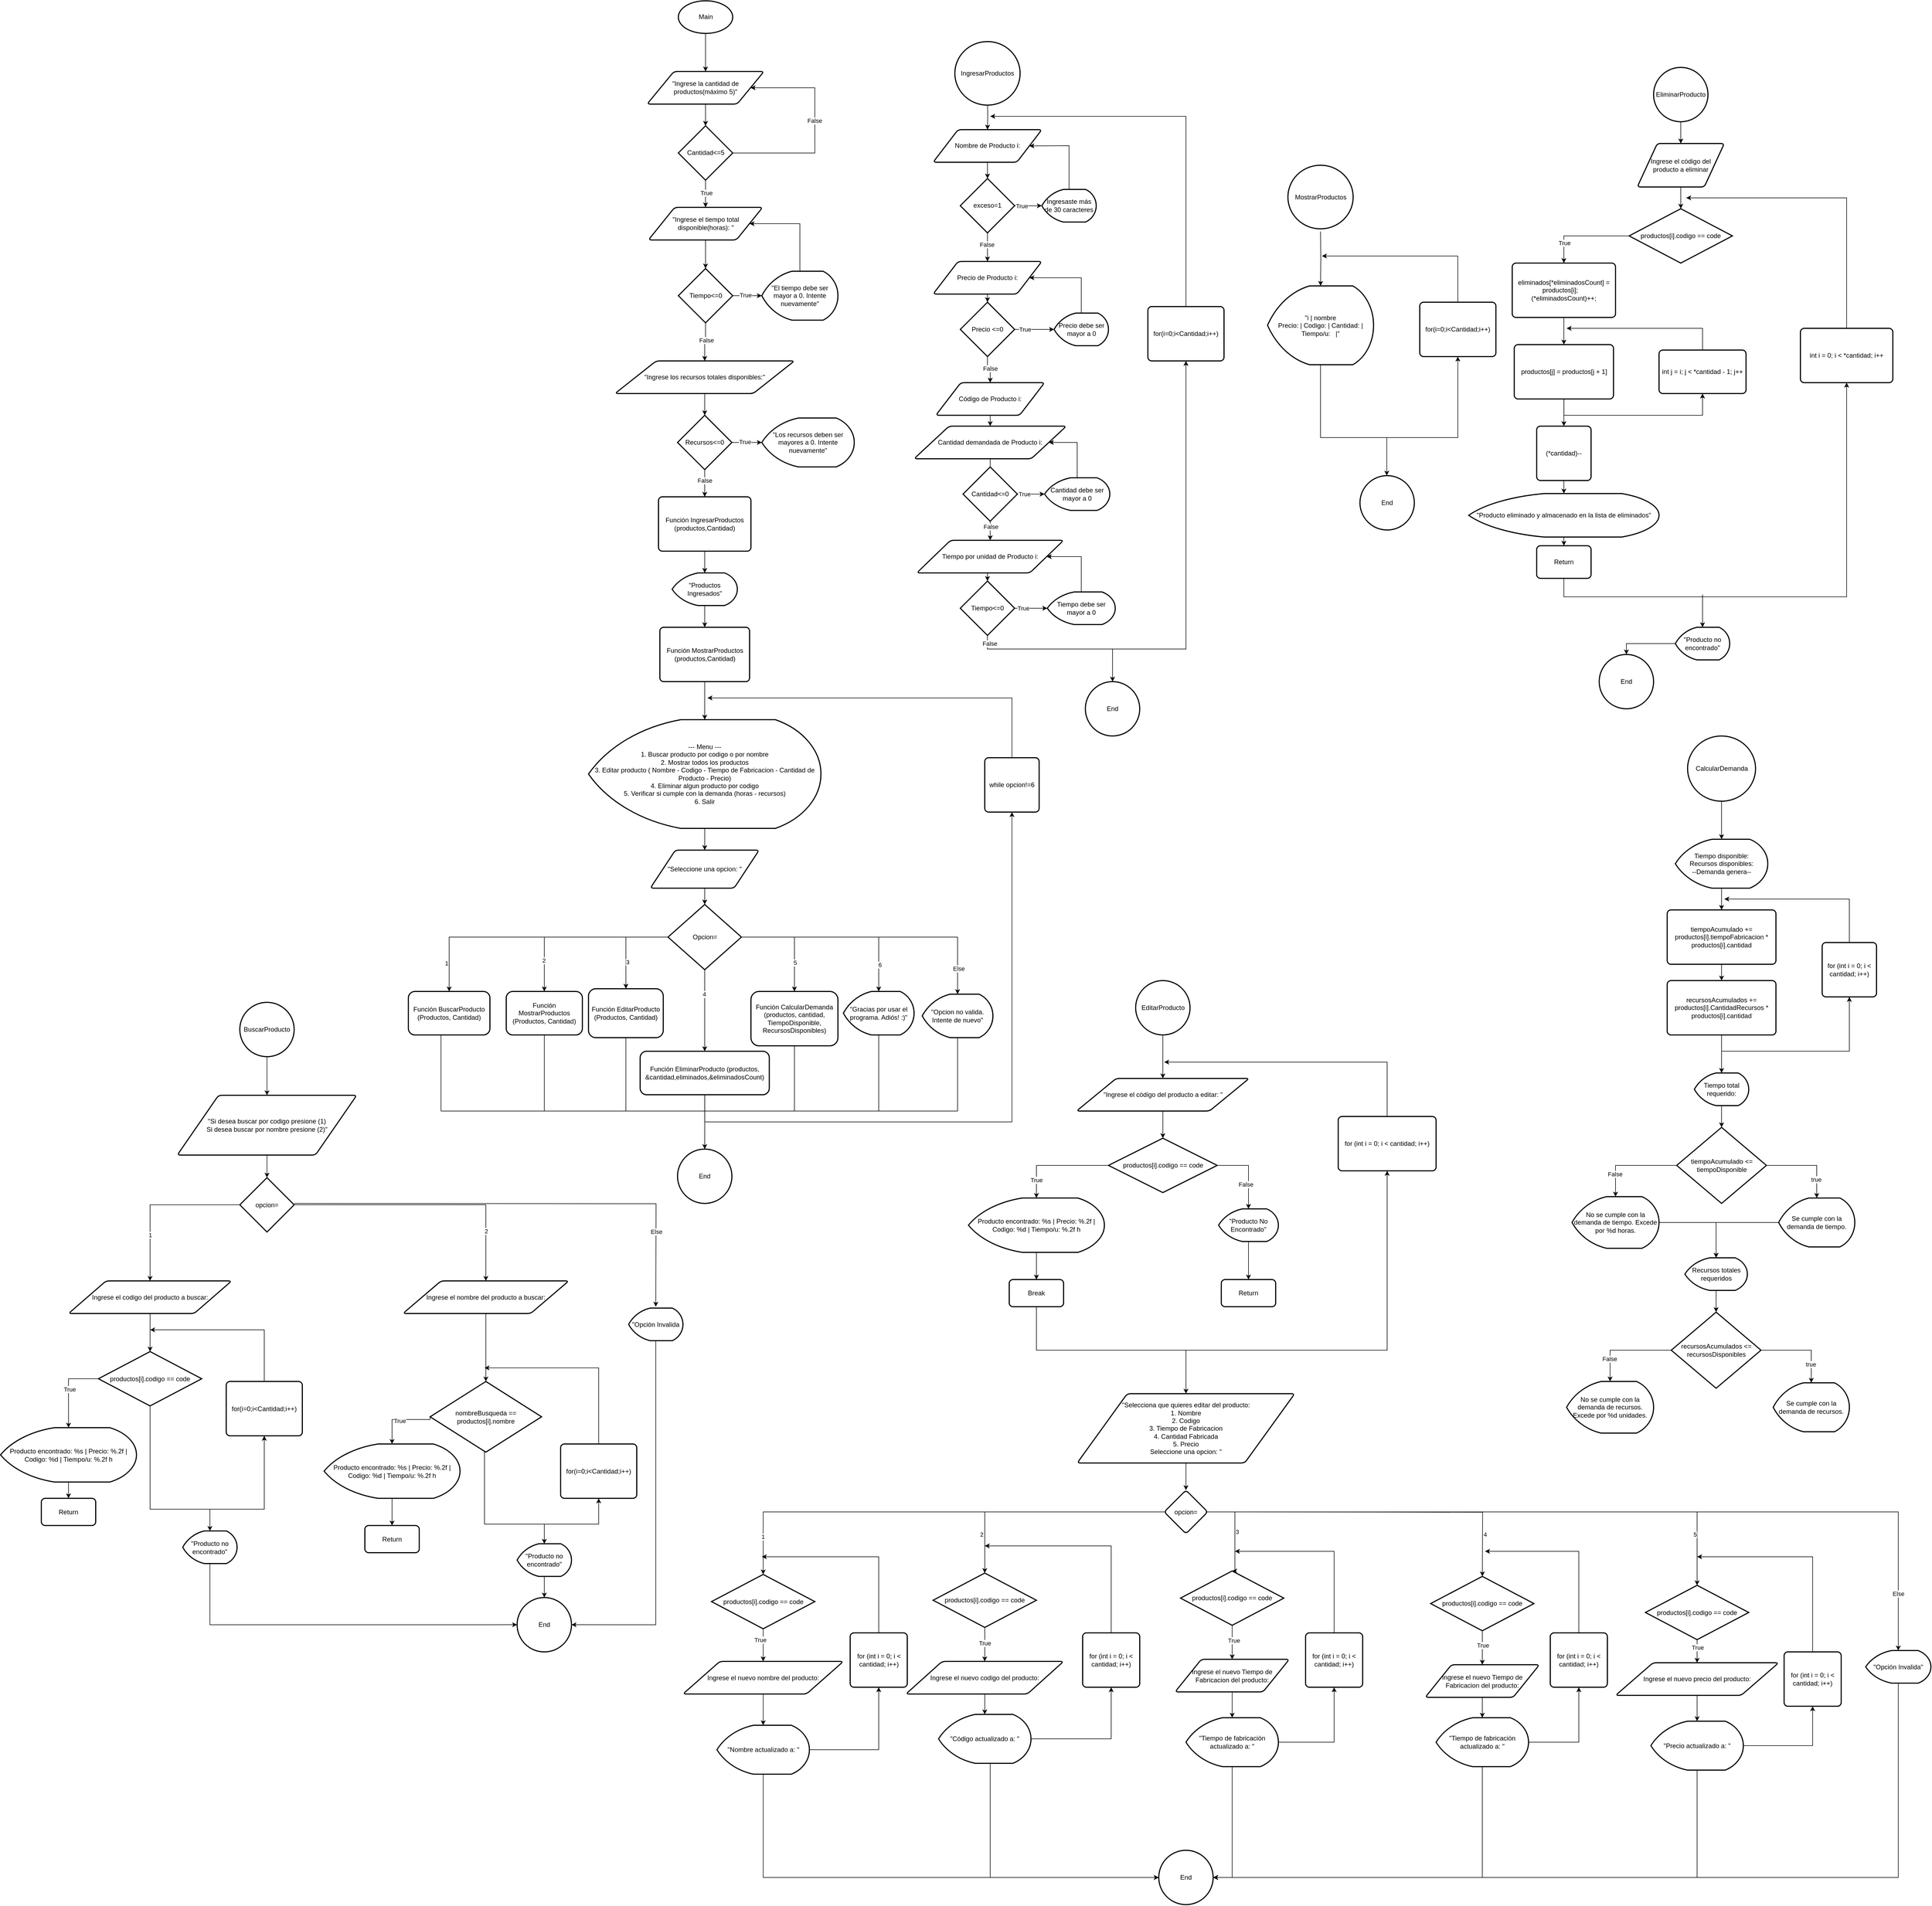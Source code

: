 <mxfile version="27.0.6">
  <diagram name="Página-1" id="7f4B3Y-akTW4V8ARh-Hn">
    <mxGraphModel dx="6684" dy="4796" grid="1" gridSize="10" guides="1" tooltips="1" connect="1" arrows="1" fold="1" page="1" pageScale="1" pageWidth="1200" pageHeight="1600" math="0" shadow="0">
      <root>
        <mxCell id="0" />
        <mxCell id="1" parent="0" />
        <mxCell id="LcZc_sEwQm5LV-d36QQi-3" style="edgeStyle=orthogonalEdgeStyle;rounded=0;orthogonalLoop=1;jettySize=auto;html=1;entryX=0.5;entryY=0;entryDx=0;entryDy=0;" parent="1" source="LcZc_sEwQm5LV-d36QQi-1" target="LcZc_sEwQm5LV-d36QQi-2" edge="1">
          <mxGeometry relative="1" as="geometry" />
        </mxCell>
        <mxCell id="LcZc_sEwQm5LV-d36QQi-1" value="Main" style="strokeWidth=2;html=1;shape=mxgraph.flowchart.start_1;whiteSpace=wrap;" parent="1" vertex="1">
          <mxGeometry x="1316.5" y="-482.53" width="100" height="60" as="geometry" />
        </mxCell>
        <mxCell id="LcZc_sEwQm5LV-d36QQi-2" value="&quot;Ingrese la cantidad de productos(máximo 5)&quot;" style="shape=parallelogram;html=1;strokeWidth=2;perimeter=parallelogramPerimeter;whiteSpace=wrap;rounded=1;arcSize=12;size=0.23;" parent="1" vertex="1">
          <mxGeometry x="1259" y="-352.53" width="215" height="60" as="geometry" />
        </mxCell>
        <mxCell id="LcZc_sEwQm5LV-d36QQi-5" style="edgeStyle=orthogonalEdgeStyle;rounded=0;orthogonalLoop=1;jettySize=auto;html=1;entryX=1;entryY=0.5;entryDx=0;entryDy=0;exitX=1;exitY=0.5;exitDx=0;exitDy=0;exitPerimeter=0;" parent="1" source="LcZc_sEwQm5LV-d36QQi-4" target="LcZc_sEwQm5LV-d36QQi-2" edge="1">
          <mxGeometry relative="1" as="geometry">
            <mxPoint x="1566.5" y="-342.53" as="targetPoint" />
            <mxPoint x="1476.5" y="-242.53" as="sourcePoint" />
            <Array as="points">
              <mxPoint x="1567.5" y="-202.53" />
              <mxPoint x="1567.5" y="-322.53" />
            </Array>
          </mxGeometry>
        </mxCell>
        <mxCell id="LcZc_sEwQm5LV-d36QQi-6" value="False" style="edgeLabel;html=1;align=center;verticalAlign=middle;resizable=0;points=[];" parent="LcZc_sEwQm5LV-d36QQi-5" vertex="1" connectable="0">
          <mxGeometry x="0.145" relative="1" as="geometry">
            <mxPoint x="-1" y="12" as="offset" />
          </mxGeometry>
        </mxCell>
        <mxCell id="LcZc_sEwQm5LV-d36QQi-9" style="edgeStyle=orthogonalEdgeStyle;rounded=0;orthogonalLoop=1;jettySize=auto;html=1;exitX=0.5;exitY=1;exitDx=0;exitDy=0;exitPerimeter=0;entryX=0.5;entryY=0;entryDx=0;entryDy=0;" parent="1" source="LcZc_sEwQm5LV-d36QQi-4" target="LcZc_sEwQm5LV-d36QQi-8" edge="1">
          <mxGeometry relative="1" as="geometry" />
        </mxCell>
        <mxCell id="C5i6v7xtvxDd-QpiHmQA-9" value="True" style="edgeLabel;html=1;align=center;verticalAlign=middle;resizable=0;points=[];" vertex="1" connectable="0" parent="LcZc_sEwQm5LV-d36QQi-9">
          <mxGeometry x="-0.08" y="1" relative="1" as="geometry">
            <mxPoint as="offset" />
          </mxGeometry>
        </mxCell>
        <mxCell id="LcZc_sEwQm5LV-d36QQi-4" value="Cantidad&amp;lt;=5" style="strokeWidth=2;html=1;shape=mxgraph.flowchart.decision;whiteSpace=wrap;" parent="1" vertex="1">
          <mxGeometry x="1316.5" y="-252.53" width="100" height="100" as="geometry" />
        </mxCell>
        <mxCell id="LcZc_sEwQm5LV-d36QQi-7" style="edgeStyle=orthogonalEdgeStyle;rounded=0;orthogonalLoop=1;jettySize=auto;html=1;exitX=0.5;exitY=1;exitDx=0;exitDy=0;entryX=0.5;entryY=0;entryDx=0;entryDy=0;entryPerimeter=0;" parent="1" source="LcZc_sEwQm5LV-d36QQi-2" target="LcZc_sEwQm5LV-d36QQi-4" edge="1">
          <mxGeometry relative="1" as="geometry" />
        </mxCell>
        <mxCell id="LcZc_sEwQm5LV-d36QQi-11" style="edgeStyle=orthogonalEdgeStyle;rounded=0;orthogonalLoop=1;jettySize=auto;html=1;entryX=0.5;entryY=0;entryDx=0;entryDy=0;entryPerimeter=0;" parent="1" source="LcZc_sEwQm5LV-d36QQi-8" target="C5i6v7xtvxDd-QpiHmQA-325" edge="1">
          <mxGeometry relative="1" as="geometry" />
        </mxCell>
        <mxCell id="LcZc_sEwQm5LV-d36QQi-8" value="&quot;Ingrese el tiempo total disponible(horas): &quot;" style="shape=parallelogram;html=1;strokeWidth=2;perimeter=parallelogramPerimeter;whiteSpace=wrap;rounded=1;arcSize=12;size=0.23;" parent="1" vertex="1">
          <mxGeometry x="1261.5" y="-102.53" width="210" height="60" as="geometry" />
        </mxCell>
        <mxCell id="LcZc_sEwQm5LV-d36QQi-32" style="edgeStyle=orthogonalEdgeStyle;rounded=0;orthogonalLoop=1;jettySize=auto;html=1;exitX=0.5;exitY=1;exitDx=0;exitDy=0;entryX=0.5;entryY=0;entryDx=0;entryDy=0;entryPerimeter=0;" parent="1" source="LcZc_sEwQm5LV-d36QQi-10" target="C5i6v7xtvxDd-QpiHmQA-333" edge="1">
          <mxGeometry relative="1" as="geometry" />
        </mxCell>
        <mxCell id="LcZc_sEwQm5LV-d36QQi-10" value="&quot;Ingrese los recursos totales disponibles:&quot;" style="shape=parallelogram;html=1;strokeWidth=2;perimeter=parallelogramPerimeter;whiteSpace=wrap;rounded=1;arcSize=12;size=0.23;" parent="1" vertex="1">
          <mxGeometry x="1200" y="180" width="330" height="60" as="geometry" />
        </mxCell>
        <mxCell id="LcZc_sEwQm5LV-d36QQi-28" style="edgeStyle=orthogonalEdgeStyle;rounded=0;orthogonalLoop=1;jettySize=auto;html=1;exitX=0.5;exitY=0;exitDx=0;exitDy=0;" parent="1" source="LcZc_sEwQm5LV-d36QQi-12" edge="1">
          <mxGeometry relative="1" as="geometry">
            <mxPoint x="1890" y="-270" as="targetPoint" />
            <Array as="points">
              <mxPoint x="2250" y="-270" />
              <mxPoint x="1890" y="-270" />
            </Array>
          </mxGeometry>
        </mxCell>
        <mxCell id="LcZc_sEwQm5LV-d36QQi-12" value="for(i=0;i&amp;lt;Cantidad;i++)" style="rounded=1;whiteSpace=wrap;html=1;absoluteArcSize=1;arcSize=14;strokeWidth=2;" parent="1" vertex="1">
          <mxGeometry x="2180" y="80" width="140" height="100" as="geometry" />
        </mxCell>
        <mxCell id="LcZc_sEwQm5LV-d36QQi-23" style="edgeStyle=orthogonalEdgeStyle;rounded=0;orthogonalLoop=1;jettySize=auto;html=1;exitX=0.5;exitY=1;exitDx=0;exitDy=0;entryX=0.5;entryY=0;entryDx=0;entryDy=0;entryPerimeter=0;" parent="1" source="LcZc_sEwQm5LV-d36QQi-14" target="C5i6v7xtvxDd-QpiHmQA-339" edge="1">
          <mxGeometry relative="1" as="geometry" />
        </mxCell>
        <mxCell id="LcZc_sEwQm5LV-d36QQi-14" value="Nombre de Producto i: " style="shape=parallelogram;html=1;strokeWidth=2;perimeter=parallelogramPerimeter;whiteSpace=wrap;rounded=1;arcSize=12;size=0.23;" parent="1" vertex="1">
          <mxGeometry x="1785" y="-245.53" width="200" height="60" as="geometry" />
        </mxCell>
        <mxCell id="LcZc_sEwQm5LV-d36QQi-24" style="edgeStyle=orthogonalEdgeStyle;rounded=0;orthogonalLoop=1;jettySize=auto;html=1;exitX=0.5;exitY=1;exitDx=0;exitDy=0;entryX=0.5;entryY=0;entryDx=0;entryDy=0;entryPerimeter=0;" parent="1" source="LcZc_sEwQm5LV-d36QQi-19" target="C5i6v7xtvxDd-QpiHmQA-349" edge="1">
          <mxGeometry relative="1" as="geometry" />
        </mxCell>
        <mxCell id="LcZc_sEwQm5LV-d36QQi-19" value="Precio de Producto i: " style="shape=parallelogram;html=1;strokeWidth=2;perimeter=parallelogramPerimeter;whiteSpace=wrap;rounded=1;arcSize=12;size=0.23;" parent="1" vertex="1">
          <mxGeometry x="1785" y="-3" width="200" height="60" as="geometry" />
        </mxCell>
        <mxCell id="LcZc_sEwQm5LV-d36QQi-25" style="edgeStyle=orthogonalEdgeStyle;rounded=0;orthogonalLoop=1;jettySize=auto;html=1;exitX=0.5;exitY=1;exitDx=0;exitDy=0;entryX=0.5;entryY=0;entryDx=0;entryDy=0;" parent="1" source="LcZc_sEwQm5LV-d36QQi-20" target="LcZc_sEwQm5LV-d36QQi-21" edge="1">
          <mxGeometry relative="1" as="geometry" />
        </mxCell>
        <mxCell id="LcZc_sEwQm5LV-d36QQi-20" value="Código de Producto i: " style="shape=parallelogram;html=1;strokeWidth=2;perimeter=parallelogramPerimeter;whiteSpace=wrap;rounded=1;arcSize=12;size=0.23;" parent="1" vertex="1">
          <mxGeometry x="1790" y="220" width="200" height="60" as="geometry" />
        </mxCell>
        <mxCell id="LcZc_sEwQm5LV-d36QQi-27" style="edgeStyle=orthogonalEdgeStyle;rounded=0;orthogonalLoop=1;jettySize=auto;html=1;exitX=0.5;exitY=1;exitDx=0;exitDy=0;entryX=0.5;entryY=0;entryDx=0;entryDy=0;" parent="1" source="LcZc_sEwQm5LV-d36QQi-21" target="LcZc_sEwQm5LV-d36QQi-22" edge="1">
          <mxGeometry relative="1" as="geometry" />
        </mxCell>
        <mxCell id="C5i6v7xtvxDd-QpiHmQA-364" value="False" style="edgeLabel;html=1;align=center;verticalAlign=middle;resizable=0;points=[];" vertex="1" connectable="0" parent="LcZc_sEwQm5LV-d36QQi-27">
          <mxGeometry x="0.667" y="1" relative="1" as="geometry">
            <mxPoint as="offset" />
          </mxGeometry>
        </mxCell>
        <mxCell id="LcZc_sEwQm5LV-d36QQi-21" value="Cantidad demandada de Producto i: " style="shape=parallelogram;html=1;strokeWidth=2;perimeter=parallelogramPerimeter;whiteSpace=wrap;rounded=1;arcSize=12;size=0.23;" parent="1" vertex="1">
          <mxGeometry x="1750" y="300" width="280" height="60" as="geometry" />
        </mxCell>
        <mxCell id="LcZc_sEwQm5LV-d36QQi-30" style="edgeStyle=orthogonalEdgeStyle;rounded=0;orthogonalLoop=1;jettySize=auto;html=1;entryX=0.5;entryY=1;entryDx=0;entryDy=0;exitX=0.5;exitY=1;exitDx=0;exitDy=0;exitPerimeter=0;" parent="1" source="C5i6v7xtvxDd-QpiHmQA-366" target="LcZc_sEwQm5LV-d36QQi-12" edge="1">
          <mxGeometry relative="1" as="geometry">
            <Array as="points">
              <mxPoint x="1885" y="710" />
              <mxPoint x="2250" y="710" />
            </Array>
            <mxPoint x="2240" y="580" as="sourcePoint" />
          </mxGeometry>
        </mxCell>
        <mxCell id="C5i6v7xtvxDd-QpiHmQA-373" value="False" style="edgeLabel;html=1;align=center;verticalAlign=middle;resizable=0;points=[];" vertex="1" connectable="0" parent="LcZc_sEwQm5LV-d36QQi-30">
          <mxGeometry x="-0.967" y="4" relative="1" as="geometry">
            <mxPoint as="offset" />
          </mxGeometry>
        </mxCell>
        <mxCell id="LcZc_sEwQm5LV-d36QQi-22" value="Tiempo por unidad de Producto i: " style="shape=parallelogram;html=1;strokeWidth=2;perimeter=parallelogramPerimeter;whiteSpace=wrap;rounded=1;arcSize=12;size=0.23;" parent="1" vertex="1">
          <mxGeometry x="1755" y="510" width="270" height="60" as="geometry" />
        </mxCell>
        <mxCell id="LcZc_sEwQm5LV-d36QQi-31" value="Función IngresarProductos (productos,Cantidad)" style="rounded=1;whiteSpace=wrap;html=1;absoluteArcSize=1;arcSize=14;strokeWidth=2;" parent="1" vertex="1">
          <mxGeometry x="1280" y="430" width="170" height="100" as="geometry" />
        </mxCell>
        <mxCell id="LcZc_sEwQm5LV-d36QQi-34" style="edgeStyle=orthogonalEdgeStyle;rounded=0;orthogonalLoop=1;jettySize=auto;html=1;entryX=0.5;entryY=0;entryDx=0;entryDy=0;" parent="1" target="LcZc_sEwQm5LV-d36QQi-14" edge="1">
          <mxGeometry relative="1" as="geometry">
            <mxPoint x="1885" y="-300.53" as="sourcePoint" />
          </mxGeometry>
        </mxCell>
        <mxCell id="LcZc_sEwQm5LV-d36QQi-38" style="edgeStyle=orthogonalEdgeStyle;rounded=0;orthogonalLoop=1;jettySize=auto;html=1;" parent="1" source="LcZc_sEwQm5LV-d36QQi-35" target="LcZc_sEwQm5LV-d36QQi-37" edge="1">
          <mxGeometry relative="1" as="geometry" />
        </mxCell>
        <mxCell id="LcZc_sEwQm5LV-d36QQi-35" value="&lt;div&gt;&quot;Productos Ingresados&quot;&lt;/div&gt;" style="strokeWidth=2;html=1;shape=mxgraph.flowchart.display;whiteSpace=wrap;" parent="1" vertex="1">
          <mxGeometry x="1305" y="570" width="120" height="60" as="geometry" />
        </mxCell>
        <mxCell id="LcZc_sEwQm5LV-d36QQi-36" style="edgeStyle=orthogonalEdgeStyle;rounded=0;orthogonalLoop=1;jettySize=auto;html=1;entryX=0.5;entryY=0;entryDx=0;entryDy=0;entryPerimeter=0;" parent="1" source="LcZc_sEwQm5LV-d36QQi-31" target="LcZc_sEwQm5LV-d36QQi-35" edge="1">
          <mxGeometry relative="1" as="geometry" />
        </mxCell>
        <mxCell id="LcZc_sEwQm5LV-d36QQi-37" value="Función MostrarProductos (productos,Cantidad)" style="rounded=1;whiteSpace=wrap;html=1;absoluteArcSize=1;arcSize=14;strokeWidth=2;" parent="1" vertex="1">
          <mxGeometry x="1282.5" y="670" width="165" height="100" as="geometry" />
        </mxCell>
        <mxCell id="LcZc_sEwQm5LV-d36QQi-44" style="edgeStyle=orthogonalEdgeStyle;rounded=0;orthogonalLoop=1;jettySize=auto;html=1;" parent="1" source="LcZc_sEwQm5LV-d36QQi-40" edge="1">
          <mxGeometry relative="1" as="geometry">
            <mxPoint x="2500" y="-13.0" as="targetPoint" />
            <Array as="points">
              <mxPoint x="2750" y="-13.0" />
            </Array>
          </mxGeometry>
        </mxCell>
        <mxCell id="LcZc_sEwQm5LV-d36QQi-40" value="for(i=0;i&amp;lt;Cantidad;i++)" style="rounded=1;whiteSpace=wrap;html=1;absoluteArcSize=1;arcSize=14;strokeWidth=2;" parent="1" vertex="1">
          <mxGeometry x="2680" y="72.0" width="140" height="100" as="geometry" />
        </mxCell>
        <mxCell id="LcZc_sEwQm5LV-d36QQi-43" style="edgeStyle=orthogonalEdgeStyle;rounded=0;orthogonalLoop=1;jettySize=auto;html=1;exitX=0.5;exitY=1;exitDx=0;exitDy=0;exitPerimeter=0;entryX=0.5;entryY=1;entryDx=0;entryDy=0;" parent="1" source="LcZc_sEwQm5LV-d36QQi-41" target="LcZc_sEwQm5LV-d36QQi-40" edge="1">
          <mxGeometry relative="1" as="geometry">
            <Array as="points">
              <mxPoint x="2498" y="321.03" />
              <mxPoint x="2750" y="321.03" />
            </Array>
          </mxGeometry>
        </mxCell>
        <mxCell id="LcZc_sEwQm5LV-d36QQi-41" value="&quot;i | nombre&lt;br&gt;Precio: | Codigo: | Cantidad: | Tiempo/u:&amp;nbsp;&amp;nbsp; |&quot;" style="strokeWidth=2;html=1;shape=mxgraph.flowchart.display;whiteSpace=wrap;" parent="1" vertex="1">
          <mxGeometry x="2400" y="42" width="195" height="145" as="geometry" />
        </mxCell>
        <mxCell id="LcZc_sEwQm5LV-d36QQi-42" style="edgeStyle=orthogonalEdgeStyle;rounded=0;orthogonalLoop=1;jettySize=auto;html=1;entryX=0.5;entryY=0;entryDx=0;entryDy=0;entryPerimeter=0;" parent="1" target="LcZc_sEwQm5LV-d36QQi-41" edge="1">
          <mxGeometry relative="1" as="geometry">
            <mxPoint x="2497.5" y="-58" as="sourcePoint" />
          </mxGeometry>
        </mxCell>
        <mxCell id="C5i6v7xtvxDd-QpiHmQA-8" style="edgeStyle=orthogonalEdgeStyle;rounded=0;orthogonalLoop=1;jettySize=auto;html=1;entryX=0.5;entryY=0;entryDx=0;entryDy=0;" edge="1" parent="1" source="C5i6v7xtvxDd-QpiHmQA-1" target="C5i6v7xtvxDd-QpiHmQA-7">
          <mxGeometry relative="1" as="geometry" />
        </mxCell>
        <mxCell id="C5i6v7xtvxDd-QpiHmQA-1" value="--- Menu ---&lt;br&gt;1. Buscar producto por codigo o por nombre&lt;br&gt;2. Mostrar todos los productos&lt;br&gt;&lt;div&gt;3. Editar producto ( Nombre - Codigo - Tiempo de Fabricacion - Cantidad de Producto - Precio)&lt;/div&gt;&lt;div&gt;4. Eliminar algun producto por codigo&lt;/div&gt;&lt;div&gt;5. Verificar si cumple con la demanda (horas - recursos)&lt;/div&gt;&lt;div&gt;6. Salir&lt;/div&gt;" style="strokeWidth=2;html=1;shape=mxgraph.flowchart.display;whiteSpace=wrap;" vertex="1" parent="1">
          <mxGeometry x="1151.25" y="840" width="427.5" height="200" as="geometry" />
        </mxCell>
        <mxCell id="C5i6v7xtvxDd-QpiHmQA-2" style="edgeStyle=orthogonalEdgeStyle;rounded=0;orthogonalLoop=1;jettySize=auto;html=1;entryX=0.5;entryY=0;entryDx=0;entryDy=0;entryPerimeter=0;" edge="1" parent="1" source="LcZc_sEwQm5LV-d36QQi-37" target="C5i6v7xtvxDd-QpiHmQA-1">
          <mxGeometry relative="1" as="geometry" />
        </mxCell>
        <mxCell id="C5i6v7xtvxDd-QpiHmQA-3" value="IngresarProductos" style="strokeWidth=2;html=1;shape=mxgraph.flowchart.start_2;whiteSpace=wrap;" vertex="1" parent="1">
          <mxGeometry x="1825" y="-407.53" width="120" height="117" as="geometry" />
        </mxCell>
        <mxCell id="C5i6v7xtvxDd-QpiHmQA-4" value="MostrarProductos" style="strokeWidth=2;html=1;shape=mxgraph.flowchart.start_2;whiteSpace=wrap;" vertex="1" parent="1">
          <mxGeometry x="2437.5" y="-180" width="120" height="117" as="geometry" />
        </mxCell>
        <mxCell id="C5i6v7xtvxDd-QpiHmQA-6" style="edgeStyle=orthogonalEdgeStyle;rounded=0;orthogonalLoop=1;jettySize=auto;html=1;" edge="1" parent="1" source="C5i6v7xtvxDd-QpiHmQA-5">
          <mxGeometry relative="1" as="geometry">
            <mxPoint x="1370" y="800" as="targetPoint" />
            <Array as="points">
              <mxPoint x="1930" y="800" />
            </Array>
          </mxGeometry>
        </mxCell>
        <mxCell id="C5i6v7xtvxDd-QpiHmQA-5" value="while opcion!=6" style="rounded=1;whiteSpace=wrap;html=1;absoluteArcSize=1;arcSize=14;strokeWidth=2;" vertex="1" parent="1">
          <mxGeometry x="1880" y="910" width="100" height="100" as="geometry" />
        </mxCell>
        <mxCell id="C5i6v7xtvxDd-QpiHmQA-7" value="&quot;Seleccione una opcion: &quot;" style="shape=parallelogram;html=1;strokeWidth=2;perimeter=parallelogramPerimeter;whiteSpace=wrap;rounded=1;arcSize=12;size=0.23;" vertex="1" parent="1">
          <mxGeometry x="1265" y="1080" width="200" height="70" as="geometry" />
        </mxCell>
        <mxCell id="C5i6v7xtvxDd-QpiHmQA-15" value="" style="edgeStyle=orthogonalEdgeStyle;rounded=0;orthogonalLoop=1;jettySize=auto;html=1;" edge="1" parent="1" source="C5i6v7xtvxDd-QpiHmQA-10" target="C5i6v7xtvxDd-QpiHmQA-14">
          <mxGeometry relative="1" as="geometry" />
        </mxCell>
        <mxCell id="C5i6v7xtvxDd-QpiHmQA-28" value="1" style="edgeLabel;html=1;align=center;verticalAlign=middle;resizable=0;points=[];" vertex="1" connectable="0" parent="C5i6v7xtvxDd-QpiHmQA-15">
          <mxGeometry x="0.787" y="-5" relative="1" as="geometry">
            <mxPoint y="1" as="offset" />
          </mxGeometry>
        </mxCell>
        <mxCell id="C5i6v7xtvxDd-QpiHmQA-17" value="" style="edgeStyle=orthogonalEdgeStyle;rounded=0;orthogonalLoop=1;jettySize=auto;html=1;" edge="1" parent="1" source="C5i6v7xtvxDd-QpiHmQA-10" target="C5i6v7xtvxDd-QpiHmQA-16">
          <mxGeometry relative="1" as="geometry" />
        </mxCell>
        <mxCell id="C5i6v7xtvxDd-QpiHmQA-29" value="2" style="edgeLabel;html=1;align=center;verticalAlign=middle;resizable=0;points=[];" vertex="1" connectable="0" parent="C5i6v7xtvxDd-QpiHmQA-17">
          <mxGeometry x="0.646" y="-1" relative="1" as="geometry">
            <mxPoint y="1" as="offset" />
          </mxGeometry>
        </mxCell>
        <mxCell id="C5i6v7xtvxDd-QpiHmQA-19" value="" style="edgeStyle=orthogonalEdgeStyle;rounded=0;orthogonalLoop=1;jettySize=auto;html=1;entryX=0.5;entryY=0;entryDx=0;entryDy=0;entryPerimeter=0;" edge="1" parent="1" source="C5i6v7xtvxDd-QpiHmQA-10" target="C5i6v7xtvxDd-QpiHmQA-36">
          <mxGeometry relative="1" as="geometry">
            <mxPoint x="1810" y="1340" as="targetPoint" />
          </mxGeometry>
        </mxCell>
        <mxCell id="C5i6v7xtvxDd-QpiHmQA-35" value="Else" style="edgeLabel;html=1;align=center;verticalAlign=middle;resizable=0;points=[];" vertex="1" connectable="0" parent="C5i6v7xtvxDd-QpiHmQA-19">
          <mxGeometry x="0.807" y="2" relative="1" as="geometry">
            <mxPoint y="1" as="offset" />
          </mxGeometry>
        </mxCell>
        <mxCell id="C5i6v7xtvxDd-QpiHmQA-21" value="" style="edgeStyle=orthogonalEdgeStyle;rounded=0;orthogonalLoop=1;jettySize=auto;html=1;entryX=0.5;entryY=0;entryDx=0;entryDy=0;entryPerimeter=0;" edge="1" parent="1" source="C5i6v7xtvxDd-QpiHmQA-10" target="C5i6v7xtvxDd-QpiHmQA-37">
          <mxGeometry relative="1" as="geometry">
            <mxPoint x="1660" y="1340" as="targetPoint" />
          </mxGeometry>
        </mxCell>
        <mxCell id="C5i6v7xtvxDd-QpiHmQA-34" value="6" style="edgeLabel;html=1;align=center;verticalAlign=middle;resizable=0;points=[];" vertex="1" connectable="0" parent="C5i6v7xtvxDd-QpiHmQA-21">
          <mxGeometry x="0.719" y="2" relative="1" as="geometry">
            <mxPoint as="offset" />
          </mxGeometry>
        </mxCell>
        <mxCell id="C5i6v7xtvxDd-QpiHmQA-23" value="" style="edgeStyle=orthogonalEdgeStyle;rounded=0;orthogonalLoop=1;jettySize=auto;html=1;" edge="1" parent="1" source="C5i6v7xtvxDd-QpiHmQA-10" target="C5i6v7xtvxDd-QpiHmQA-22">
          <mxGeometry relative="1" as="geometry" />
        </mxCell>
        <mxCell id="C5i6v7xtvxDd-QpiHmQA-32" value="3" style="edgeLabel;html=1;align=center;verticalAlign=middle;resizable=0;points=[];" vertex="1" connectable="0" parent="C5i6v7xtvxDd-QpiHmQA-23">
          <mxGeometry x="0.429" y="3" relative="1" as="geometry">
            <mxPoint as="offset" />
          </mxGeometry>
        </mxCell>
        <mxCell id="C5i6v7xtvxDd-QpiHmQA-26" style="edgeStyle=orthogonalEdgeStyle;rounded=0;orthogonalLoop=1;jettySize=auto;html=1;entryX=0.5;entryY=0;entryDx=0;entryDy=0;" edge="1" parent="1" source="C5i6v7xtvxDd-QpiHmQA-10" target="C5i6v7xtvxDd-QpiHmQA-25">
          <mxGeometry relative="1" as="geometry" />
        </mxCell>
        <mxCell id="C5i6v7xtvxDd-QpiHmQA-33" value="5" style="edgeLabel;html=1;align=center;verticalAlign=middle;resizable=0;points=[];" vertex="1" connectable="0" parent="C5i6v7xtvxDd-QpiHmQA-26">
          <mxGeometry x="0.459" y="1" relative="1" as="geometry">
            <mxPoint as="offset" />
          </mxGeometry>
        </mxCell>
        <mxCell id="C5i6v7xtvxDd-QpiHmQA-27" style="edgeStyle=orthogonalEdgeStyle;rounded=0;orthogonalLoop=1;jettySize=auto;html=1;entryX=0.5;entryY=0;entryDx=0;entryDy=0;" edge="1" parent="1" source="C5i6v7xtvxDd-QpiHmQA-10" target="C5i6v7xtvxDd-QpiHmQA-24">
          <mxGeometry relative="1" as="geometry" />
        </mxCell>
        <mxCell id="C5i6v7xtvxDd-QpiHmQA-31" value="4" style="edgeLabel;html=1;align=center;verticalAlign=middle;resizable=0;points=[];" vertex="1" connectable="0" parent="C5i6v7xtvxDd-QpiHmQA-27">
          <mxGeometry x="-0.4" y="-1" relative="1" as="geometry">
            <mxPoint as="offset" />
          </mxGeometry>
        </mxCell>
        <mxCell id="C5i6v7xtvxDd-QpiHmQA-10" value="Opcion=" style="strokeWidth=2;html=1;shape=mxgraph.flowchart.decision;whiteSpace=wrap;" vertex="1" parent="1">
          <mxGeometry x="1297.5" y="1180" width="135" height="120" as="geometry" />
        </mxCell>
        <mxCell id="C5i6v7xtvxDd-QpiHmQA-11" style="edgeStyle=orthogonalEdgeStyle;rounded=0;orthogonalLoop=1;jettySize=auto;html=1;exitX=0.5;exitY=1;exitDx=0;exitDy=0;entryX=0.5;entryY=0;entryDx=0;entryDy=0;entryPerimeter=0;" edge="1" parent="1" source="C5i6v7xtvxDd-QpiHmQA-7" target="C5i6v7xtvxDd-QpiHmQA-10">
          <mxGeometry relative="1" as="geometry" />
        </mxCell>
        <mxCell id="C5i6v7xtvxDd-QpiHmQA-14" value="Función BuscarProducto (Productos, Cantidad)" style="rounded=1;whiteSpace=wrap;html=1;strokeWidth=2;" vertex="1" parent="1">
          <mxGeometry x="820" y="1340" width="150" height="80" as="geometry" />
        </mxCell>
        <mxCell id="C5i6v7xtvxDd-QpiHmQA-16" value="Función MostrarProductos (Productos, Cantidad)" style="rounded=1;whiteSpace=wrap;html=1;strokeWidth=2;" vertex="1" parent="1">
          <mxGeometry x="1000" y="1340" width="140" height="80" as="geometry" />
        </mxCell>
        <mxCell id="C5i6v7xtvxDd-QpiHmQA-22" value="Función EditarProducto (Productos, Cantidad)" style="rounded=1;whiteSpace=wrap;html=1;strokeWidth=2;" vertex="1" parent="1">
          <mxGeometry x="1151.25" y="1335" width="137.5" height="90" as="geometry" />
        </mxCell>
        <mxCell id="C5i6v7xtvxDd-QpiHmQA-39" style="edgeStyle=orthogonalEdgeStyle;rounded=0;orthogonalLoop=1;jettySize=auto;html=1;entryX=0.5;entryY=1;entryDx=0;entryDy=0;" edge="1" parent="1" source="C5i6v7xtvxDd-QpiHmQA-24" target="C5i6v7xtvxDd-QpiHmQA-5">
          <mxGeometry relative="1" as="geometry">
            <Array as="points">
              <mxPoint x="1365" y="1580" />
              <mxPoint x="1930" y="1580" />
            </Array>
          </mxGeometry>
        </mxCell>
        <mxCell id="C5i6v7xtvxDd-QpiHmQA-46" style="edgeStyle=orthogonalEdgeStyle;rounded=0;orthogonalLoop=1;jettySize=auto;html=1;entryX=0.5;entryY=0;entryDx=0;entryDy=0;entryPerimeter=0;" edge="1" parent="1" source="C5i6v7xtvxDd-QpiHmQA-24" target="C5i6v7xtvxDd-QpiHmQA-47">
          <mxGeometry relative="1" as="geometry">
            <mxPoint x="1365" y="1620" as="targetPoint" />
          </mxGeometry>
        </mxCell>
        <mxCell id="C5i6v7xtvxDd-QpiHmQA-24" value="Función EliminarProducto (productos, &amp;amp;cantidad,eliminados,&amp;amp;eliminadosCount)" style="rounded=1;whiteSpace=wrap;html=1;strokeWidth=2;" vertex="1" parent="1">
          <mxGeometry x="1246.25" y="1450" width="237.5" height="80" as="geometry" />
        </mxCell>
        <mxCell id="C5i6v7xtvxDd-QpiHmQA-25" value="Función CalcularDemanda (productos, cantidad, TiempoDisponible, RecursosDisponibles)" style="rounded=1;whiteSpace=wrap;html=1;strokeWidth=2;" vertex="1" parent="1">
          <mxGeometry x="1450" y="1340" width="160" height="100" as="geometry" />
        </mxCell>
        <mxCell id="C5i6v7xtvxDd-QpiHmQA-36" value="&quot;Opcion no valida. Intente de nuevo&quot;" style="strokeWidth=2;html=1;shape=mxgraph.flowchart.display;whiteSpace=wrap;" vertex="1" parent="1">
          <mxGeometry x="1765" y="1345" width="130" height="80" as="geometry" />
        </mxCell>
        <mxCell id="C5i6v7xtvxDd-QpiHmQA-37" value="&quot;Gracias por usar el programa. Adiós! :)&quot;" style="strokeWidth=2;html=1;shape=mxgraph.flowchart.display;whiteSpace=wrap;" vertex="1" parent="1">
          <mxGeometry x="1620" y="1340" width="130" height="80" as="geometry" />
        </mxCell>
        <mxCell id="C5i6v7xtvxDd-QpiHmQA-40" value="" style="endArrow=none;html=1;rounded=0;entryX=0.5;entryY=1;entryDx=0;entryDy=0;exitX=0.5;exitY=1;exitDx=0;exitDy=0;" edge="1" parent="1" source="C5i6v7xtvxDd-QpiHmQA-24" target="C5i6v7xtvxDd-QpiHmQA-25">
          <mxGeometry width="50" height="50" relative="1" as="geometry">
            <mxPoint x="1370" y="1560" as="sourcePoint" />
            <mxPoint x="1450" y="1310" as="targetPoint" />
            <Array as="points">
              <mxPoint x="1365" y="1560" />
              <mxPoint x="1530" y="1560" />
            </Array>
          </mxGeometry>
        </mxCell>
        <mxCell id="C5i6v7xtvxDd-QpiHmQA-41" value="" style="endArrow=none;html=1;rounded=0;entryX=0.5;entryY=1;entryDx=0;entryDy=0;entryPerimeter=0;exitX=0.5;exitY=1;exitDx=0;exitDy=0;" edge="1" parent="1" source="C5i6v7xtvxDd-QpiHmQA-24" target="C5i6v7xtvxDd-QpiHmQA-37">
          <mxGeometry width="50" height="50" relative="1" as="geometry">
            <mxPoint x="1520" y="1560" as="sourcePoint" />
            <mxPoint x="1710" y="1440" as="targetPoint" />
            <Array as="points">
              <mxPoint x="1365" y="1560" />
              <mxPoint x="1685" y="1560" />
            </Array>
          </mxGeometry>
        </mxCell>
        <mxCell id="C5i6v7xtvxDd-QpiHmQA-42" value="" style="endArrow=none;html=1;rounded=0;entryX=0.5;entryY=1;entryDx=0;entryDy=0;entryPerimeter=0;exitX=0.5;exitY=1;exitDx=0;exitDy=0;" edge="1" parent="1" source="C5i6v7xtvxDd-QpiHmQA-24" target="C5i6v7xtvxDd-QpiHmQA-36">
          <mxGeometry width="50" height="50" relative="1" as="geometry">
            <mxPoint x="1640" y="1570" as="sourcePoint" />
            <mxPoint x="1810" y="1450" as="targetPoint" />
            <Array as="points">
              <mxPoint x="1365" y="1560" />
              <mxPoint x="1830" y="1560" />
            </Array>
          </mxGeometry>
        </mxCell>
        <mxCell id="C5i6v7xtvxDd-QpiHmQA-43" value="" style="endArrow=none;html=1;rounded=0;entryX=0.5;entryY=1;entryDx=0;entryDy=0;exitX=0.5;exitY=1;exitDx=0;exitDy=0;" edge="1" parent="1" source="C5i6v7xtvxDd-QpiHmQA-24" target="C5i6v7xtvxDd-QpiHmQA-22">
          <mxGeometry width="50" height="50" relative="1" as="geometry">
            <mxPoint x="1730" y="1560" as="sourcePoint" />
            <mxPoint x="1895" y="1470" as="targetPoint" />
            <Array as="points">
              <mxPoint x="1365" y="1560" />
              <mxPoint x="1220" y="1560" />
            </Array>
          </mxGeometry>
        </mxCell>
        <mxCell id="C5i6v7xtvxDd-QpiHmQA-44" value="" style="endArrow=none;html=1;rounded=0;entryX=0.5;entryY=1;entryDx=0;entryDy=0;exitX=0.5;exitY=1;exitDx=0;exitDy=0;" edge="1" parent="1" source="C5i6v7xtvxDd-QpiHmQA-24" target="C5i6v7xtvxDd-QpiHmQA-16">
          <mxGeometry width="50" height="50" relative="1" as="geometry">
            <mxPoint x="1215" y="1530" as="sourcePoint" />
            <mxPoint x="1070" y="1425" as="targetPoint" />
            <Array as="points">
              <mxPoint x="1365" y="1560" />
              <mxPoint x="1215" y="1560" />
              <mxPoint x="1070" y="1560" />
            </Array>
          </mxGeometry>
        </mxCell>
        <mxCell id="C5i6v7xtvxDd-QpiHmQA-45" value="" style="endArrow=none;html=1;rounded=0;entryX=0.4;entryY=1.004;entryDx=0;entryDy=0;exitX=0.5;exitY=1;exitDx=0;exitDy=0;entryPerimeter=0;" edge="1" parent="1" source="C5i6v7xtvxDd-QpiHmQA-24" target="C5i6v7xtvxDd-QpiHmQA-14">
          <mxGeometry width="50" height="50" relative="1" as="geometry">
            <mxPoint x="1125" y="1575" as="sourcePoint" />
            <mxPoint x="980" y="1470" as="targetPoint" />
            <Array as="points">
              <mxPoint x="1365" y="1560" />
              <mxPoint x="880" y="1560" />
            </Array>
          </mxGeometry>
        </mxCell>
        <mxCell id="C5i6v7xtvxDd-QpiHmQA-47" value="End" style="strokeWidth=2;html=1;shape=mxgraph.flowchart.start_2;whiteSpace=wrap;" vertex="1" parent="1">
          <mxGeometry x="1315" y="1630" width="100" height="100" as="geometry" />
        </mxCell>
        <mxCell id="C5i6v7xtvxDd-QpiHmQA-55" value="End" style="strokeWidth=2;html=1;shape=mxgraph.flowchart.start_2;whiteSpace=wrap;" vertex="1" parent="1">
          <mxGeometry x="2065" y="770" width="100" height="100" as="geometry" />
        </mxCell>
        <mxCell id="C5i6v7xtvxDd-QpiHmQA-56" value="" style="endArrow=classic;html=1;rounded=0;entryX=0.5;entryY=0;entryDx=0;entryDy=0;entryPerimeter=0;" edge="1" parent="1" target="C5i6v7xtvxDd-QpiHmQA-55">
          <mxGeometry width="50" height="50" relative="1" as="geometry">
            <mxPoint x="2115" y="710" as="sourcePoint" />
            <mxPoint x="2165" y="635" as="targetPoint" />
          </mxGeometry>
        </mxCell>
        <mxCell id="C5i6v7xtvxDd-QpiHmQA-57" value="End" style="strokeWidth=2;html=1;shape=mxgraph.flowchart.start_2;whiteSpace=wrap;" vertex="1" parent="1">
          <mxGeometry x="2570" y="391.03" width="100" height="100" as="geometry" />
        </mxCell>
        <mxCell id="C5i6v7xtvxDd-QpiHmQA-96" value="" style="endArrow=classic;html=1;rounded=0;entryX=0.5;entryY=0;entryDx=0;entryDy=0;entryPerimeter=0;" edge="1" parent="1">
          <mxGeometry width="50" height="50" relative="1" as="geometry">
            <mxPoint x="2619.33" y="321.03" as="sourcePoint" />
            <mxPoint x="2619.33" y="391.03" as="targetPoint" />
          </mxGeometry>
        </mxCell>
        <mxCell id="C5i6v7xtvxDd-QpiHmQA-139" style="edgeStyle=orthogonalEdgeStyle;rounded=0;orthogonalLoop=1;jettySize=auto;html=1;entryX=0.5;entryY=0;entryDx=0;entryDy=0;" edge="1" parent="1" source="C5i6v7xtvxDd-QpiHmQA-140" target="C5i6v7xtvxDd-QpiHmQA-141">
          <mxGeometry relative="1" as="geometry" />
        </mxCell>
        <mxCell id="C5i6v7xtvxDd-QpiHmQA-140" value="BuscarProducto" style="strokeWidth=2;html=1;shape=mxgraph.flowchart.start_2;whiteSpace=wrap;" vertex="1" parent="1">
          <mxGeometry x="510" y="1360" width="100" height="100" as="geometry" />
        </mxCell>
        <mxCell id="C5i6v7xtvxDd-QpiHmQA-141" value="&lt;div&gt;&quot;Si desea buscar por codigo presione (1)&lt;/div&gt;&lt;div&gt;Si desea buscar por nombre presione (2)&quot;&lt;/div&gt;" style="shape=parallelogram;html=1;strokeWidth=2;perimeter=parallelogramPerimeter;whiteSpace=wrap;rounded=1;arcSize=12;size=0.23;" vertex="1" parent="1">
          <mxGeometry x="395" y="1531.03" width="330" height="110" as="geometry" />
        </mxCell>
        <mxCell id="C5i6v7xtvxDd-QpiHmQA-142" style="edgeStyle=orthogonalEdgeStyle;rounded=0;orthogonalLoop=1;jettySize=auto;html=1;entryX=0.5;entryY=0;entryDx=0;entryDy=0;" edge="1" parent="1" source="C5i6v7xtvxDd-QpiHmQA-146" target="C5i6v7xtvxDd-QpiHmQA-148">
          <mxGeometry relative="1" as="geometry" />
        </mxCell>
        <mxCell id="C5i6v7xtvxDd-QpiHmQA-143" value="1" style="edgeLabel;html=1;align=center;verticalAlign=middle;resizable=0;points=[];" vertex="1" connectable="0" parent="C5i6v7xtvxDd-QpiHmQA-142">
          <mxGeometry x="0.447" relative="1" as="geometry">
            <mxPoint as="offset" />
          </mxGeometry>
        </mxCell>
        <mxCell id="C5i6v7xtvxDd-QpiHmQA-144" style="edgeStyle=orthogonalEdgeStyle;rounded=0;orthogonalLoop=1;jettySize=auto;html=1;entryX=0.5;entryY=0;entryDx=0;entryDy=0;" edge="1" parent="1" source="C5i6v7xtvxDd-QpiHmQA-146" target="C5i6v7xtvxDd-QpiHmQA-149">
          <mxGeometry relative="1" as="geometry" />
        </mxCell>
        <mxCell id="C5i6v7xtvxDd-QpiHmQA-145" value="2" style="edgeLabel;html=1;align=center;verticalAlign=middle;resizable=0;points=[];" vertex="1" connectable="0" parent="C5i6v7xtvxDd-QpiHmQA-144">
          <mxGeometry x="0.626" relative="1" as="geometry">
            <mxPoint as="offset" />
          </mxGeometry>
        </mxCell>
        <mxCell id="C5i6v7xtvxDd-QpiHmQA-146" value="opcion=" style="strokeWidth=2;html=1;shape=mxgraph.flowchart.decision;whiteSpace=wrap;" vertex="1" parent="1">
          <mxGeometry x="510" y="1682.53" width="100" height="100" as="geometry" />
        </mxCell>
        <mxCell id="C5i6v7xtvxDd-QpiHmQA-147" style="edgeStyle=orthogonalEdgeStyle;rounded=0;orthogonalLoop=1;jettySize=auto;html=1;entryX=0.5;entryY=0;entryDx=0;entryDy=0;entryPerimeter=0;" edge="1" parent="1" source="C5i6v7xtvxDd-QpiHmQA-141" target="C5i6v7xtvxDd-QpiHmQA-146">
          <mxGeometry relative="1" as="geometry" />
        </mxCell>
        <mxCell id="C5i6v7xtvxDd-QpiHmQA-148" value="Ingrese el codigo del producto a buscar:" style="shape=parallelogram;html=1;strokeWidth=2;perimeter=parallelogramPerimeter;whiteSpace=wrap;rounded=1;arcSize=12;size=0.23;" vertex="1" parent="1">
          <mxGeometry x="195" y="1872.53" width="300" height="60" as="geometry" />
        </mxCell>
        <mxCell id="C5i6v7xtvxDd-QpiHmQA-149" value="Ingrese el nombre del producto a buscar:" style="shape=parallelogram;html=1;strokeWidth=2;perimeter=parallelogramPerimeter;whiteSpace=wrap;rounded=1;arcSize=12;size=0.23;" vertex="1" parent="1">
          <mxGeometry x="810" y="1872.53" width="305" height="60" as="geometry" />
        </mxCell>
        <mxCell id="C5i6v7xtvxDd-QpiHmQA-150" value="&quot;Opción Invalida" style="strokeWidth=2;html=1;shape=mxgraph.flowchart.display;whiteSpace=wrap;" vertex="1" parent="1">
          <mxGeometry x="1225" y="1922.53" width="100" height="60" as="geometry" />
        </mxCell>
        <mxCell id="C5i6v7xtvxDd-QpiHmQA-151" style="edgeStyle=orthogonalEdgeStyle;rounded=0;orthogonalLoop=1;jettySize=auto;html=1;entryX=0.5;entryY=0;entryDx=0;entryDy=0;entryPerimeter=0;" edge="1" parent="1">
          <mxGeometry relative="1" as="geometry">
            <mxPoint x="610" y="1730.003" as="sourcePoint" />
            <mxPoint x="1275" y="1920.0" as="targetPoint" />
          </mxGeometry>
        </mxCell>
        <mxCell id="C5i6v7xtvxDd-QpiHmQA-152" value="Else" style="edgeLabel;html=1;align=center;verticalAlign=middle;resizable=0;points=[];" vertex="1" connectable="0" parent="C5i6v7xtvxDd-QpiHmQA-151">
          <mxGeometry x="0.586" y="-2" relative="1" as="geometry">
            <mxPoint x="2" y="39" as="offset" />
          </mxGeometry>
        </mxCell>
        <mxCell id="C5i6v7xtvxDd-QpiHmQA-153" style="edgeStyle=orthogonalEdgeStyle;rounded=0;orthogonalLoop=1;jettySize=auto;html=1;exitX=0.5;exitY=0;exitDx=0;exitDy=0;" edge="1" parent="1" source="C5i6v7xtvxDd-QpiHmQA-154">
          <mxGeometry relative="1" as="geometry">
            <mxPoint x="345" y="1962.53" as="targetPoint" />
            <Array as="points">
              <mxPoint x="555" y="2012.53" />
              <mxPoint x="555" y="1962.53" />
            </Array>
          </mxGeometry>
        </mxCell>
        <mxCell id="C5i6v7xtvxDd-QpiHmQA-154" value="for(i=0;i&amp;lt;Cantidad;i++)" style="rounded=1;whiteSpace=wrap;html=1;absoluteArcSize=1;arcSize=14;strokeWidth=2;" vertex="1" parent="1">
          <mxGeometry x="485" y="2057.53" width="140" height="100" as="geometry" />
        </mxCell>
        <mxCell id="C5i6v7xtvxDd-QpiHmQA-155" style="edgeStyle=orthogonalEdgeStyle;rounded=0;orthogonalLoop=1;jettySize=auto;html=1;exitX=0.5;exitY=1;exitDx=0;exitDy=0;exitPerimeter=0;entryX=0.5;entryY=1;entryDx=0;entryDy=0;" edge="1" parent="1" source="C5i6v7xtvxDd-QpiHmQA-156" target="C5i6v7xtvxDd-QpiHmQA-154">
          <mxGeometry relative="1" as="geometry">
            <Array as="points">
              <mxPoint x="345" y="2292.53" />
              <mxPoint x="555" y="2292.53" />
            </Array>
          </mxGeometry>
        </mxCell>
        <mxCell id="C5i6v7xtvxDd-QpiHmQA-156" value="productos[i].codigo == code" style="strokeWidth=2;html=1;shape=mxgraph.flowchart.decision;whiteSpace=wrap;" vertex="1" parent="1">
          <mxGeometry x="250" y="2002.53" width="190" height="100" as="geometry" />
        </mxCell>
        <mxCell id="C5i6v7xtvxDd-QpiHmQA-157" style="edgeStyle=orthogonalEdgeStyle;rounded=0;orthogonalLoop=1;jettySize=auto;html=1;entryX=0.5;entryY=0;entryDx=0;entryDy=0;entryPerimeter=0;" edge="1" parent="1" source="C5i6v7xtvxDd-QpiHmQA-148" target="C5i6v7xtvxDd-QpiHmQA-156">
          <mxGeometry relative="1" as="geometry" />
        </mxCell>
        <mxCell id="C5i6v7xtvxDd-QpiHmQA-158" style="edgeStyle=orthogonalEdgeStyle;rounded=0;orthogonalLoop=1;jettySize=auto;html=1;entryX=0.5;entryY=0;entryDx=0;entryDy=0;" edge="1" parent="1" source="C5i6v7xtvxDd-QpiHmQA-159" target="C5i6v7xtvxDd-QpiHmQA-162">
          <mxGeometry relative="1" as="geometry" />
        </mxCell>
        <mxCell id="C5i6v7xtvxDd-QpiHmQA-159" value="Producto encontrado: %s | Precio: %.2f | Codigo: %d | Tiempo/u: %.2f h" style="strokeWidth=2;html=1;shape=mxgraph.flowchart.display;whiteSpace=wrap;" vertex="1" parent="1">
          <mxGeometry x="70" y="2142.53" width="250" height="100" as="geometry" />
        </mxCell>
        <mxCell id="C5i6v7xtvxDd-QpiHmQA-160" style="edgeStyle=orthogonalEdgeStyle;rounded=0;orthogonalLoop=1;jettySize=auto;html=1;entryX=0.5;entryY=0;entryDx=0;entryDy=0;entryPerimeter=0;" edge="1" parent="1" source="C5i6v7xtvxDd-QpiHmQA-156" target="C5i6v7xtvxDd-QpiHmQA-159">
          <mxGeometry relative="1" as="geometry">
            <Array as="points">
              <mxPoint x="195" y="2052.53" />
            </Array>
          </mxGeometry>
        </mxCell>
        <mxCell id="C5i6v7xtvxDd-QpiHmQA-161" value="True" style="edgeLabel;html=1;align=center;verticalAlign=middle;resizable=0;points=[];" vertex="1" connectable="0" parent="C5i6v7xtvxDd-QpiHmQA-160">
          <mxGeometry x="0.029" y="2" relative="1" as="geometry">
            <mxPoint as="offset" />
          </mxGeometry>
        </mxCell>
        <mxCell id="C5i6v7xtvxDd-QpiHmQA-162" value="Return" style="rounded=1;whiteSpace=wrap;html=1;absoluteArcSize=1;arcSize=14;strokeWidth=2;" vertex="1" parent="1">
          <mxGeometry x="145" y="2272.53" width="100" height="50" as="geometry" />
        </mxCell>
        <mxCell id="C5i6v7xtvxDd-QpiHmQA-163" value="&quot;Producto no encontrado&quot;" style="strokeWidth=2;html=1;shape=mxgraph.flowchart.display;whiteSpace=wrap;" vertex="1" parent="1">
          <mxGeometry x="405" y="2332.53" width="100" height="60" as="geometry" />
        </mxCell>
        <mxCell id="C5i6v7xtvxDd-QpiHmQA-164" style="edgeStyle=orthogonalEdgeStyle;rounded=0;orthogonalLoop=1;jettySize=auto;html=1;entryX=0.5;entryY=0;entryDx=0;entryDy=0;entryPerimeter=0;" edge="1" parent="1" source="C5i6v7xtvxDd-QpiHmQA-156" target="C5i6v7xtvxDd-QpiHmQA-163">
          <mxGeometry relative="1" as="geometry">
            <Array as="points">
              <mxPoint x="345" y="2292.53" />
              <mxPoint x="455" y="2292.53" />
            </Array>
          </mxGeometry>
        </mxCell>
        <mxCell id="C5i6v7xtvxDd-QpiHmQA-165" style="edgeStyle=orthogonalEdgeStyle;rounded=0;orthogonalLoop=1;jettySize=auto;html=1;entryX=0;entryY=0.5;entryDx=0;entryDy=0;entryPerimeter=0;" edge="1" parent="1" source="C5i6v7xtvxDd-QpiHmQA-163" target="C5i6v7xtvxDd-QpiHmQA-177">
          <mxGeometry relative="1" as="geometry">
            <mxPoint x="455" y="2432.53" as="targetPoint" />
            <Array as="points">
              <mxPoint x="455" y="2505" />
            </Array>
          </mxGeometry>
        </mxCell>
        <mxCell id="C5i6v7xtvxDd-QpiHmQA-166" style="edgeStyle=orthogonalEdgeStyle;rounded=0;orthogonalLoop=1;jettySize=auto;html=1;exitX=0.5;exitY=0;exitDx=0;exitDy=0;" edge="1" parent="1" source="C5i6v7xtvxDd-QpiHmQA-167">
          <mxGeometry relative="1" as="geometry">
            <mxPoint x="960" y="2032.53" as="targetPoint" />
            <Array as="points">
              <mxPoint x="1170" y="2032.53" />
              <mxPoint x="960" y="2032.53" />
            </Array>
          </mxGeometry>
        </mxCell>
        <mxCell id="C5i6v7xtvxDd-QpiHmQA-167" value="for(i=0;i&amp;lt;Cantidad;i++)" style="rounded=1;whiteSpace=wrap;html=1;absoluteArcSize=1;arcSize=14;strokeWidth=2;" vertex="1" parent="1">
          <mxGeometry x="1100" y="2172.53" width="140" height="100" as="geometry" />
        </mxCell>
        <mxCell id="C5i6v7xtvxDd-QpiHmQA-168" style="edgeStyle=orthogonalEdgeStyle;rounded=0;orthogonalLoop=1;jettySize=auto;html=1;exitX=0.5;exitY=1;exitDx=0;exitDy=0;exitPerimeter=0;entryX=0.5;entryY=1;entryDx=0;entryDy=0;" edge="1" parent="1" source="C5i6v7xtvxDd-QpiHmQA-169" target="C5i6v7xtvxDd-QpiHmQA-167">
          <mxGeometry relative="1" as="geometry">
            <Array as="points">
              <mxPoint x="960" y="2187" />
              <mxPoint x="960" y="2320" />
              <mxPoint x="1170" y="2320" />
            </Array>
          </mxGeometry>
        </mxCell>
        <mxCell id="C5i6v7xtvxDd-QpiHmQA-169" value="nombreBusqueda == productos[i].nombre" style="strokeWidth=2;html=1;shape=mxgraph.flowchart.decision;whiteSpace=wrap;" vertex="1" parent="1">
          <mxGeometry x="860" y="2057.53" width="205" height="130" as="geometry" />
        </mxCell>
        <mxCell id="C5i6v7xtvxDd-QpiHmQA-170" style="edgeStyle=orthogonalEdgeStyle;rounded=0;orthogonalLoop=1;jettySize=auto;html=1;entryX=0.5;entryY=0;entryDx=0;entryDy=0;" edge="1" parent="1" source="C5i6v7xtvxDd-QpiHmQA-171" target="C5i6v7xtvxDd-QpiHmQA-174">
          <mxGeometry relative="1" as="geometry" />
        </mxCell>
        <mxCell id="C5i6v7xtvxDd-QpiHmQA-171" value="Producto encontrado: %s | Precio: %.2f | Codigo: %d | Tiempo/u: %.2f h" style="strokeWidth=2;html=1;shape=mxgraph.flowchart.display;whiteSpace=wrap;" vertex="1" parent="1">
          <mxGeometry x="665" y="2172.53" width="250" height="100" as="geometry" />
        </mxCell>
        <mxCell id="C5i6v7xtvxDd-QpiHmQA-172" style="edgeStyle=orthogonalEdgeStyle;rounded=0;orthogonalLoop=1;jettySize=auto;html=1;entryX=0.5;entryY=0;entryDx=0;entryDy=0;entryPerimeter=0;exitX=0;exitY=0.5;exitDx=0;exitDy=0;exitPerimeter=0;" edge="1" parent="1" source="C5i6v7xtvxDd-QpiHmQA-169" target="C5i6v7xtvxDd-QpiHmQA-171">
          <mxGeometry relative="1" as="geometry">
            <Array as="points">
              <mxPoint x="790" y="2127.53" />
            </Array>
          </mxGeometry>
        </mxCell>
        <mxCell id="C5i6v7xtvxDd-QpiHmQA-173" value="True" style="edgeLabel;html=1;align=center;verticalAlign=middle;resizable=0;points=[];" vertex="1" connectable="0" parent="C5i6v7xtvxDd-QpiHmQA-172">
          <mxGeometry x="0.029" y="2" relative="1" as="geometry">
            <mxPoint as="offset" />
          </mxGeometry>
        </mxCell>
        <mxCell id="C5i6v7xtvxDd-QpiHmQA-174" value="Return" style="rounded=1;whiteSpace=wrap;html=1;absoluteArcSize=1;arcSize=14;strokeWidth=2;" vertex="1" parent="1">
          <mxGeometry x="740" y="2322.53" width="100" height="50" as="geometry" />
        </mxCell>
        <mxCell id="C5i6v7xtvxDd-QpiHmQA-175" value="&quot;Producto no encontrado&quot;" style="strokeWidth=2;html=1;shape=mxgraph.flowchart.display;whiteSpace=wrap;" vertex="1" parent="1">
          <mxGeometry x="1020" y="2356.13" width="100" height="60" as="geometry" />
        </mxCell>
        <mxCell id="C5i6v7xtvxDd-QpiHmQA-176" style="edgeStyle=orthogonalEdgeStyle;rounded=0;orthogonalLoop=1;jettySize=auto;html=1;entryX=0.5;entryY=0;entryDx=0;entryDy=0;entryPerimeter=0;" edge="1" parent="1" source="C5i6v7xtvxDd-QpiHmQA-169" target="C5i6v7xtvxDd-QpiHmQA-175">
          <mxGeometry relative="1" as="geometry">
            <Array as="points">
              <mxPoint x="960" y="2320" />
              <mxPoint x="1070" y="2320" />
            </Array>
          </mxGeometry>
        </mxCell>
        <mxCell id="C5i6v7xtvxDd-QpiHmQA-177" value="End" style="strokeWidth=2;html=1;shape=mxgraph.flowchart.start_2;whiteSpace=wrap;" vertex="1" parent="1">
          <mxGeometry x="1020" y="2455.06" width="100" height="100" as="geometry" />
        </mxCell>
        <mxCell id="C5i6v7xtvxDd-QpiHmQA-178" style="edgeStyle=orthogonalEdgeStyle;rounded=0;orthogonalLoop=1;jettySize=auto;html=1;entryX=0.5;entryY=0;entryDx=0;entryDy=0;entryPerimeter=0;" edge="1" parent="1" source="C5i6v7xtvxDd-QpiHmQA-175" target="C5i6v7xtvxDd-QpiHmQA-177">
          <mxGeometry relative="1" as="geometry" />
        </mxCell>
        <mxCell id="C5i6v7xtvxDd-QpiHmQA-179" style="edgeStyle=orthogonalEdgeStyle;rounded=0;orthogonalLoop=1;jettySize=auto;html=1;exitX=0.5;exitY=1;exitDx=0;exitDy=0;entryX=0.5;entryY=0;entryDx=0;entryDy=0;entryPerimeter=0;" edge="1" parent="1" source="C5i6v7xtvxDd-QpiHmQA-149" target="C5i6v7xtvxDd-QpiHmQA-169">
          <mxGeometry relative="1" as="geometry" />
        </mxCell>
        <mxCell id="C5i6v7xtvxDd-QpiHmQA-180" style="edgeStyle=orthogonalEdgeStyle;rounded=0;orthogonalLoop=1;jettySize=auto;html=1;entryX=1;entryY=0.5;entryDx=0;entryDy=0;entryPerimeter=0;" edge="1" parent="1" source="C5i6v7xtvxDd-QpiHmQA-150" target="C5i6v7xtvxDd-QpiHmQA-177">
          <mxGeometry relative="1" as="geometry">
            <Array as="points">
              <mxPoint x="1275" y="2505" />
            </Array>
          </mxGeometry>
        </mxCell>
        <mxCell id="C5i6v7xtvxDd-QpiHmQA-184" style="edgeStyle=orthogonalEdgeStyle;rounded=0;orthogonalLoop=1;jettySize=auto;html=1;entryX=0.5;entryY=0;entryDx=0;entryDy=0;" edge="1" parent="1" source="C5i6v7xtvxDd-QpiHmQA-181" target="C5i6v7xtvxDd-QpiHmQA-183">
          <mxGeometry relative="1" as="geometry" />
        </mxCell>
        <mxCell id="C5i6v7xtvxDd-QpiHmQA-181" value="EditarProducto" style="strokeWidth=2;html=1;shape=mxgraph.flowchart.start_2;whiteSpace=wrap;" vertex="1" parent="1">
          <mxGeometry x="2157.5" y="1320" width="100" height="100" as="geometry" />
        </mxCell>
        <mxCell id="C5i6v7xtvxDd-QpiHmQA-185" style="edgeStyle=orthogonalEdgeStyle;rounded=0;orthogonalLoop=1;jettySize=auto;html=1;" edge="1" parent="1" source="C5i6v7xtvxDd-QpiHmQA-182">
          <mxGeometry relative="1" as="geometry">
            <mxPoint x="2210" y="1470" as="targetPoint" />
            <Array as="points">
              <mxPoint x="2620" y="1470" />
            </Array>
          </mxGeometry>
        </mxCell>
        <mxCell id="C5i6v7xtvxDd-QpiHmQA-182" value="for (int i = 0; i &amp;lt; cantidad; i++)" style="rounded=1;whiteSpace=wrap;html=1;absoluteArcSize=1;arcSize=14;strokeWidth=2;" vertex="1" parent="1">
          <mxGeometry x="2530" y="1570" width="180" height="100" as="geometry" />
        </mxCell>
        <mxCell id="C5i6v7xtvxDd-QpiHmQA-183" value="&quot;Ingrese el código del producto a editar: &quot;" style="shape=parallelogram;html=1;strokeWidth=2;perimeter=parallelogramPerimeter;whiteSpace=wrap;rounded=1;arcSize=12;size=0.23;" vertex="1" parent="1">
          <mxGeometry x="2048.75" y="1500" width="317.5" height="60" as="geometry" />
        </mxCell>
        <mxCell id="C5i6v7xtvxDd-QpiHmQA-186" value="productos[i].codigo == code" style="strokeWidth=2;html=1;shape=mxgraph.flowchart.decision;whiteSpace=wrap;" vertex="1" parent="1">
          <mxGeometry x="2107.5" y="1610" width="200" height="100" as="geometry" />
        </mxCell>
        <mxCell id="C5i6v7xtvxDd-QpiHmQA-187" style="edgeStyle=orthogonalEdgeStyle;rounded=0;orthogonalLoop=1;jettySize=auto;html=1;entryX=0.5;entryY=0;entryDx=0;entryDy=0;entryPerimeter=0;" edge="1" parent="1" source="C5i6v7xtvxDd-QpiHmQA-183" target="C5i6v7xtvxDd-QpiHmQA-186">
          <mxGeometry relative="1" as="geometry" />
        </mxCell>
        <mxCell id="C5i6v7xtvxDd-QpiHmQA-191" style="edgeStyle=orthogonalEdgeStyle;rounded=0;orthogonalLoop=1;jettySize=auto;html=1;entryX=0.5;entryY=0;entryDx=0;entryDy=0;" edge="1" parent="1" source="C5i6v7xtvxDd-QpiHmQA-188" target="C5i6v7xtvxDd-QpiHmQA-190">
          <mxGeometry relative="1" as="geometry" />
        </mxCell>
        <mxCell id="C5i6v7xtvxDd-QpiHmQA-188" value="&quot;Producto No Encontrado&quot;" style="strokeWidth=2;html=1;shape=mxgraph.flowchart.display;whiteSpace=wrap;" vertex="1" parent="1">
          <mxGeometry x="2310" y="1740" width="110" height="60" as="geometry" />
        </mxCell>
        <mxCell id="C5i6v7xtvxDd-QpiHmQA-189" style="edgeStyle=orthogonalEdgeStyle;rounded=0;orthogonalLoop=1;jettySize=auto;html=1;entryX=0.5;entryY=0;entryDx=0;entryDy=0;entryPerimeter=0;" edge="1" parent="1" source="C5i6v7xtvxDd-QpiHmQA-186" target="C5i6v7xtvxDd-QpiHmQA-188">
          <mxGeometry relative="1" as="geometry" />
        </mxCell>
        <mxCell id="C5i6v7xtvxDd-QpiHmQA-192" value="False" style="edgeLabel;html=1;align=center;verticalAlign=middle;resizable=0;points=[];" vertex="1" connectable="0" parent="C5i6v7xtvxDd-QpiHmQA-189">
          <mxGeometry x="0.341" y="-5" relative="1" as="geometry">
            <mxPoint as="offset" />
          </mxGeometry>
        </mxCell>
        <mxCell id="C5i6v7xtvxDd-QpiHmQA-190" value="Return" style="rounded=1;whiteSpace=wrap;html=1;absoluteArcSize=1;arcSize=14;strokeWidth=2;" vertex="1" parent="1">
          <mxGeometry x="2315" y="1870" width="100" height="50" as="geometry" />
        </mxCell>
        <mxCell id="C5i6v7xtvxDd-QpiHmQA-198" style="edgeStyle=orthogonalEdgeStyle;rounded=0;orthogonalLoop=1;jettySize=auto;html=1;entryX=0.5;entryY=0;entryDx=0;entryDy=0;" edge="1" parent="1" source="C5i6v7xtvxDd-QpiHmQA-193" target="C5i6v7xtvxDd-QpiHmQA-197">
          <mxGeometry relative="1" as="geometry" />
        </mxCell>
        <mxCell id="C5i6v7xtvxDd-QpiHmQA-193" value="Producto encontrado: %s | Precio: %.2f | Codigo: %d | Tiempo/u: %.2f h" style="strokeWidth=2;html=1;shape=mxgraph.flowchart.display;whiteSpace=wrap;" vertex="1" parent="1">
          <mxGeometry x="1850" y="1720" width="250" height="100" as="geometry" />
        </mxCell>
        <mxCell id="C5i6v7xtvxDd-QpiHmQA-194" style="edgeStyle=orthogonalEdgeStyle;rounded=0;orthogonalLoop=1;jettySize=auto;html=1;entryX=0.5;entryY=0;entryDx=0;entryDy=0;entryPerimeter=0;" edge="1" parent="1" source="C5i6v7xtvxDd-QpiHmQA-186" target="C5i6v7xtvxDd-QpiHmQA-193">
          <mxGeometry relative="1" as="geometry" />
        </mxCell>
        <mxCell id="C5i6v7xtvxDd-QpiHmQA-196" value="True" style="edgeLabel;html=1;align=center;verticalAlign=middle;resizable=0;points=[];" vertex="1" connectable="0" parent="C5i6v7xtvxDd-QpiHmQA-194">
          <mxGeometry x="0.64" relative="1" as="geometry">
            <mxPoint y="1" as="offset" />
          </mxGeometry>
        </mxCell>
        <mxCell id="C5i6v7xtvxDd-QpiHmQA-199" style="edgeStyle=orthogonalEdgeStyle;rounded=0;orthogonalLoop=1;jettySize=auto;html=1;entryX=0.5;entryY=1;entryDx=0;entryDy=0;" edge="1" parent="1" source="C5i6v7xtvxDd-QpiHmQA-197" target="C5i6v7xtvxDd-QpiHmQA-182">
          <mxGeometry relative="1" as="geometry">
            <Array as="points">
              <mxPoint x="1975" y="2000" />
              <mxPoint x="2620" y="2000" />
            </Array>
          </mxGeometry>
        </mxCell>
        <mxCell id="C5i6v7xtvxDd-QpiHmQA-202" style="edgeStyle=orthogonalEdgeStyle;rounded=0;orthogonalLoop=1;jettySize=auto;html=1;entryX=0.5;entryY=0;entryDx=0;entryDy=0;" edge="1" parent="1" source="C5i6v7xtvxDd-QpiHmQA-197" target="C5i6v7xtvxDd-QpiHmQA-203">
          <mxGeometry relative="1" as="geometry">
            <mxPoint x="2250" y="2140" as="targetPoint" />
            <Array as="points">
              <mxPoint x="1975" y="2000" />
              <mxPoint x="2250" y="2000" />
            </Array>
          </mxGeometry>
        </mxCell>
        <mxCell id="C5i6v7xtvxDd-QpiHmQA-197" value="Break" style="rounded=1;whiteSpace=wrap;html=1;absoluteArcSize=1;arcSize=14;strokeWidth=2;" vertex="1" parent="1">
          <mxGeometry x="1925" y="1870" width="100" height="50" as="geometry" />
        </mxCell>
        <mxCell id="C5i6v7xtvxDd-QpiHmQA-206" value="" style="edgeStyle=orthogonalEdgeStyle;rounded=0;orthogonalLoop=1;jettySize=auto;html=1;" edge="1" parent="1" source="C5i6v7xtvxDd-QpiHmQA-203" target="C5i6v7xtvxDd-QpiHmQA-205">
          <mxGeometry relative="1" as="geometry" />
        </mxCell>
        <mxCell id="C5i6v7xtvxDd-QpiHmQA-203" value="&quot;Selecciona que quieres editar del producto:&lt;br&gt;1. Nombre&lt;br&gt;2. Codigo&lt;br&gt;3. Tiempo de Fabricacion&lt;br&gt;4. Cantidad Fabricada&lt;br&gt;5. Precio&lt;br&gt;Seleccione una opcion: &quot;" style="shape=parallelogram;html=1;strokeWidth=2;perimeter=parallelogramPerimeter;whiteSpace=wrap;rounded=1;arcSize=12;size=0.23;" vertex="1" parent="1">
          <mxGeometry x="2050" y="2080" width="400" height="127.47" as="geometry" />
        </mxCell>
        <mxCell id="C5i6v7xtvxDd-QpiHmQA-213" style="edgeStyle=orthogonalEdgeStyle;rounded=0;orthogonalLoop=1;jettySize=auto;html=1;entryX=0.5;entryY=0;entryDx=0;entryDy=0;entryPerimeter=0;" edge="1" parent="1" source="C5i6v7xtvxDd-QpiHmQA-205" target="C5i6v7xtvxDd-QpiHmQA-225">
          <mxGeometry relative="1" as="geometry">
            <mxPoint x="1558" y="2400" as="targetPoint" />
          </mxGeometry>
        </mxCell>
        <mxCell id="C5i6v7xtvxDd-QpiHmQA-224" value="1" style="edgeLabel;html=1;align=center;verticalAlign=middle;resizable=0;points=[];" vertex="1" connectable="0" parent="C5i6v7xtvxDd-QpiHmQA-213">
          <mxGeometry x="0.834" y="-1" relative="1" as="geometry">
            <mxPoint y="1" as="offset" />
          </mxGeometry>
        </mxCell>
        <mxCell id="C5i6v7xtvxDd-QpiHmQA-214" style="edgeStyle=orthogonalEdgeStyle;rounded=0;orthogonalLoop=1;jettySize=auto;html=1;exitX=0;exitY=0.5;exitDx=0;exitDy=0;entryX=0.5;entryY=0;entryDx=0;entryDy=0;entryPerimeter=0;" edge="1" parent="1" source="C5i6v7xtvxDd-QpiHmQA-205" target="C5i6v7xtvxDd-QpiHmQA-227">
          <mxGeometry relative="1" as="geometry">
            <mxPoint x="1880" y="2400" as="targetPoint" />
          </mxGeometry>
        </mxCell>
        <mxCell id="C5i6v7xtvxDd-QpiHmQA-223" value="2" style="edgeLabel;html=1;align=center;verticalAlign=middle;resizable=0;points=[];" vertex="1" connectable="0" parent="C5i6v7xtvxDd-QpiHmQA-214">
          <mxGeometry x="0.678" y="-6" relative="1" as="geometry">
            <mxPoint as="offset" />
          </mxGeometry>
        </mxCell>
        <mxCell id="C5i6v7xtvxDd-QpiHmQA-215" value="" style="edgeStyle=orthogonalEdgeStyle;rounded=0;orthogonalLoop=1;jettySize=auto;html=1;entryX=0.5;entryY=0;entryDx=0;entryDy=0;entryPerimeter=0;" edge="1" parent="1">
          <mxGeometry relative="1" as="geometry">
            <mxPoint x="2290.002" y="2297.467" as="sourcePoint" />
            <mxPoint x="2795.07" y="2416.13" as="targetPoint" />
          </mxGeometry>
        </mxCell>
        <mxCell id="C5i6v7xtvxDd-QpiHmQA-269" value="4" style="edgeLabel;html=1;align=center;verticalAlign=middle;resizable=0;points=[];" vertex="1" connectable="0" parent="C5i6v7xtvxDd-QpiHmQA-215">
          <mxGeometry x="0.752" y="4" relative="1" as="geometry">
            <mxPoint as="offset" />
          </mxGeometry>
        </mxCell>
        <mxCell id="C5i6v7xtvxDd-QpiHmQA-216" style="edgeStyle=orthogonalEdgeStyle;rounded=0;orthogonalLoop=1;jettySize=auto;html=1;exitX=1;exitY=0.5;exitDx=0;exitDy=0;entryX=0.5;entryY=0;entryDx=0;entryDy=0;entryPerimeter=0;" edge="1" parent="1" source="C5i6v7xtvxDd-QpiHmQA-205" target="C5i6v7xtvxDd-QpiHmQA-236">
          <mxGeometry relative="1" as="geometry">
            <mxPoint x="2650" y="2430" as="targetPoint" />
          </mxGeometry>
        </mxCell>
        <mxCell id="C5i6v7xtvxDd-QpiHmQA-219" value="5" style="edgeLabel;html=1;align=center;verticalAlign=middle;resizable=0;points=[];" vertex="1" connectable="0" parent="C5i6v7xtvxDd-QpiHmQA-216">
          <mxGeometry x="0.817" y="-4" relative="1" as="geometry">
            <mxPoint y="1" as="offset" />
          </mxGeometry>
        </mxCell>
        <mxCell id="C5i6v7xtvxDd-QpiHmQA-221" style="edgeStyle=orthogonalEdgeStyle;rounded=0;orthogonalLoop=1;jettySize=auto;html=1;exitX=0;exitY=0.5;exitDx=0;exitDy=0;entryX=0.5;entryY=0;entryDx=0;entryDy=0;entryPerimeter=0;" edge="1" parent="1" source="C5i6v7xtvxDd-QpiHmQA-205" target="C5i6v7xtvxDd-QpiHmQA-229">
          <mxGeometry relative="1" as="geometry">
            <mxPoint x="2145" y="2400" as="targetPoint" />
            <Array as="points">
              <mxPoint x="2340" y="2297" />
              <mxPoint x="2340" y="2406" />
            </Array>
          </mxGeometry>
        </mxCell>
        <mxCell id="C5i6v7xtvxDd-QpiHmQA-222" value="3" style="edgeLabel;html=1;align=center;verticalAlign=middle;resizable=0;points=[];" vertex="1" connectable="0" parent="C5i6v7xtvxDd-QpiHmQA-221">
          <mxGeometry x="0.366" y="4" relative="1" as="geometry">
            <mxPoint as="offset" />
          </mxGeometry>
        </mxCell>
        <mxCell id="C5i6v7xtvxDd-QpiHmQA-205" value="opcion=" style="rhombus;whiteSpace=wrap;html=1;strokeWidth=2;rounded=1;arcSize=12;" vertex="1" parent="1">
          <mxGeometry x="2210" y="2257.535" width="80" height="80" as="geometry" />
        </mxCell>
        <mxCell id="C5i6v7xtvxDd-QpiHmQA-207" value="Ingrese el nuevo nombre del producto:" style="shape=parallelogram;html=1;strokeWidth=2;perimeter=parallelogramPerimeter;whiteSpace=wrap;rounded=1;arcSize=12;size=0.23;" vertex="1" parent="1">
          <mxGeometry x="1325" y="2572.53" width="295" height="60" as="geometry" />
        </mxCell>
        <mxCell id="C5i6v7xtvxDd-QpiHmQA-208" value="Ingrese el nuevo precio del producto:" style="shape=parallelogram;html=1;strokeWidth=2;perimeter=parallelogramPerimeter;whiteSpace=wrap;rounded=1;arcSize=12;size=0.23;" vertex="1" parent="1">
          <mxGeometry x="3040" y="2575.06" width="300" height="60" as="geometry" />
        </mxCell>
        <mxCell id="C5i6v7xtvxDd-QpiHmQA-209" value="Ingrese el nuevo Tiempo de Fabricacion del producto:" style="shape=parallelogram;html=1;strokeWidth=2;perimeter=parallelogramPerimeter;whiteSpace=wrap;rounded=1;arcSize=12;size=0.23;" vertex="1" parent="1">
          <mxGeometry x="2690" y="2578.66" width="210" height="60" as="geometry" />
        </mxCell>
        <mxCell id="C5i6v7xtvxDd-QpiHmQA-210" value="Ingrese el nuevo Tiempo de Fabricacion del producto:" style="shape=parallelogram;html=1;strokeWidth=2;perimeter=parallelogramPerimeter;whiteSpace=wrap;rounded=1;arcSize=12;size=0.23;" vertex="1" parent="1">
          <mxGeometry x="2230" y="2568.66" width="210" height="60" as="geometry" />
        </mxCell>
        <mxCell id="C5i6v7xtvxDd-QpiHmQA-211" value="Ingrese el nuevo codigo del producto:" style="shape=parallelogram;html=1;strokeWidth=2;perimeter=parallelogramPerimeter;whiteSpace=wrap;rounded=1;arcSize=12;size=0.23;" vertex="1" parent="1">
          <mxGeometry x="1735" y="2572.53" width="290" height="60" as="geometry" />
        </mxCell>
        <mxCell id="C5i6v7xtvxDd-QpiHmQA-212" value="&quot;Opción Invalida&quot;" style="strokeWidth=2;html=1;shape=mxgraph.flowchart.display;whiteSpace=wrap;" vertex="1" parent="1">
          <mxGeometry x="3500" y="2552.53" width="120" height="60" as="geometry" />
        </mxCell>
        <mxCell id="C5i6v7xtvxDd-QpiHmQA-217" style="edgeStyle=orthogonalEdgeStyle;rounded=0;orthogonalLoop=1;jettySize=auto;html=1;exitX=1;exitY=0.5;exitDx=0;exitDy=0;entryX=0.5;entryY=0;entryDx=0;entryDy=0;entryPerimeter=0;" edge="1" parent="1" source="C5i6v7xtvxDd-QpiHmQA-205" target="C5i6v7xtvxDd-QpiHmQA-212">
          <mxGeometry relative="1" as="geometry">
            <Array as="points">
              <mxPoint x="3560" y="2297" />
            </Array>
          </mxGeometry>
        </mxCell>
        <mxCell id="C5i6v7xtvxDd-QpiHmQA-218" value="Else" style="edgeLabel;html=1;align=center;verticalAlign=middle;resizable=0;points=[];" vertex="1" connectable="0" parent="C5i6v7xtvxDd-QpiHmQA-217">
          <mxGeometry x="0.862" relative="1" as="geometry">
            <mxPoint as="offset" />
          </mxGeometry>
        </mxCell>
        <mxCell id="C5i6v7xtvxDd-QpiHmQA-238" style="edgeStyle=orthogonalEdgeStyle;rounded=0;orthogonalLoop=1;jettySize=auto;html=1;exitX=0.5;exitY=1;exitDx=0;exitDy=0;exitPerimeter=0;entryX=0.5;entryY=0;entryDx=0;entryDy=0;" edge="1" parent="1" source="C5i6v7xtvxDd-QpiHmQA-225" target="C5i6v7xtvxDd-QpiHmQA-207">
          <mxGeometry relative="1" as="geometry" />
        </mxCell>
        <mxCell id="C5i6v7xtvxDd-QpiHmQA-239" value="True" style="edgeLabel;html=1;align=center;verticalAlign=middle;resizable=0;points=[];" vertex="1" connectable="0" parent="C5i6v7xtvxDd-QpiHmQA-238">
          <mxGeometry x="-0.307" y="-6" relative="1" as="geometry">
            <mxPoint y="-1" as="offset" />
          </mxGeometry>
        </mxCell>
        <mxCell id="C5i6v7xtvxDd-QpiHmQA-225" value="productos[i].codigo == code" style="strokeWidth=2;html=1;shape=mxgraph.flowchart.decision;whiteSpace=wrap;" vertex="1" parent="1">
          <mxGeometry x="1377.5" y="2412.53" width="190" height="100" as="geometry" />
        </mxCell>
        <mxCell id="C5i6v7xtvxDd-QpiHmQA-228" style="edgeStyle=orthogonalEdgeStyle;rounded=0;orthogonalLoop=1;jettySize=auto;html=1;exitX=0.5;exitY=1;exitDx=0;exitDy=0;exitPerimeter=0;entryX=0.5;entryY=0;entryDx=0;entryDy=0;" edge="1" parent="1" source="C5i6v7xtvxDd-QpiHmQA-227" target="C5i6v7xtvxDd-QpiHmQA-211">
          <mxGeometry relative="1" as="geometry" />
        </mxCell>
        <mxCell id="C5i6v7xtvxDd-QpiHmQA-240" value="True" style="edgeLabel;html=1;align=center;verticalAlign=middle;resizable=0;points=[];" vertex="1" connectable="0" parent="C5i6v7xtvxDd-QpiHmQA-228">
          <mxGeometry x="-0.126" relative="1" as="geometry">
            <mxPoint y="1" as="offset" />
          </mxGeometry>
        </mxCell>
        <mxCell id="C5i6v7xtvxDd-QpiHmQA-227" value="productos[i].codigo == code" style="strokeWidth=2;html=1;shape=mxgraph.flowchart.decision;whiteSpace=wrap;" vertex="1" parent="1">
          <mxGeometry x="1785" y="2410" width="190" height="100" as="geometry" />
        </mxCell>
        <mxCell id="C5i6v7xtvxDd-QpiHmQA-230" style="edgeStyle=orthogonalEdgeStyle;rounded=0;orthogonalLoop=1;jettySize=auto;html=1;exitX=0.5;exitY=1;exitDx=0;exitDy=0;exitPerimeter=0;entryX=0.5;entryY=0;entryDx=0;entryDy=0;" edge="1" parent="1" source="C5i6v7xtvxDd-QpiHmQA-229" target="C5i6v7xtvxDd-QpiHmQA-210">
          <mxGeometry relative="1" as="geometry" />
        </mxCell>
        <mxCell id="C5i6v7xtvxDd-QpiHmQA-241" value="True" style="edgeLabel;html=1;align=center;verticalAlign=middle;resizable=0;points=[];" vertex="1" connectable="0" parent="C5i6v7xtvxDd-QpiHmQA-230">
          <mxGeometry x="-0.083" y="3" relative="1" as="geometry">
            <mxPoint y="-1" as="offset" />
          </mxGeometry>
        </mxCell>
        <mxCell id="C5i6v7xtvxDd-QpiHmQA-229" value="productos[i].codigo == code" style="strokeWidth=2;html=1;shape=mxgraph.flowchart.decision;whiteSpace=wrap;" vertex="1" parent="1">
          <mxGeometry x="2240" y="2406.13" width="190" height="100" as="geometry" />
        </mxCell>
        <mxCell id="C5i6v7xtvxDd-QpiHmQA-232" style="edgeStyle=orthogonalEdgeStyle;rounded=0;orthogonalLoop=1;jettySize=auto;html=1;exitX=0.5;exitY=1;exitDx=0;exitDy=0;exitPerimeter=0;entryX=0.5;entryY=0;entryDx=0;entryDy=0;" edge="1" parent="1" source="C5i6v7xtvxDd-QpiHmQA-231" target="C5i6v7xtvxDd-QpiHmQA-209">
          <mxGeometry relative="1" as="geometry" />
        </mxCell>
        <mxCell id="C5i6v7xtvxDd-QpiHmQA-242" value="True" style="edgeLabel;html=1;align=center;verticalAlign=middle;resizable=0;points=[];" vertex="1" connectable="0" parent="C5i6v7xtvxDd-QpiHmQA-232">
          <mxGeometry x="-0.168" y="1" relative="1" as="geometry">
            <mxPoint y="1" as="offset" />
          </mxGeometry>
        </mxCell>
        <mxCell id="C5i6v7xtvxDd-QpiHmQA-231" value="productos[i].codigo == code" style="strokeWidth=2;html=1;shape=mxgraph.flowchart.decision;whiteSpace=wrap;" vertex="1" parent="1">
          <mxGeometry x="2700" y="2416.13" width="190" height="100" as="geometry" />
        </mxCell>
        <mxCell id="C5i6v7xtvxDd-QpiHmQA-237" style="edgeStyle=orthogonalEdgeStyle;rounded=0;orthogonalLoop=1;jettySize=auto;html=1;exitX=0.5;exitY=1;exitDx=0;exitDy=0;exitPerimeter=0;entryX=0.5;entryY=0;entryDx=0;entryDy=0;" edge="1" parent="1" source="C5i6v7xtvxDd-QpiHmQA-236" target="C5i6v7xtvxDd-QpiHmQA-208">
          <mxGeometry relative="1" as="geometry" />
        </mxCell>
        <mxCell id="C5i6v7xtvxDd-QpiHmQA-243" value="True" style="edgeLabel;html=1;align=center;verticalAlign=middle;resizable=0;points=[];" vertex="1" connectable="0" parent="C5i6v7xtvxDd-QpiHmQA-237">
          <mxGeometry x="-0.279" y="1" relative="1" as="geometry">
            <mxPoint y="-1" as="offset" />
          </mxGeometry>
        </mxCell>
        <mxCell id="C5i6v7xtvxDd-QpiHmQA-236" value="productos[i].codigo == code" style="strokeWidth=2;html=1;shape=mxgraph.flowchart.decision;whiteSpace=wrap;" vertex="1" parent="1">
          <mxGeometry x="3095" y="2432.53" width="190" height="100" as="geometry" />
        </mxCell>
        <mxCell id="C5i6v7xtvxDd-QpiHmQA-257" style="edgeStyle=orthogonalEdgeStyle;rounded=0;orthogonalLoop=1;jettySize=auto;html=1;entryX=0.5;entryY=1;entryDx=0;entryDy=0;" edge="1" parent="1" source="C5i6v7xtvxDd-QpiHmQA-244" target="C5i6v7xtvxDd-QpiHmQA-255">
          <mxGeometry relative="1" as="geometry" />
        </mxCell>
        <mxCell id="C5i6v7xtvxDd-QpiHmQA-244" value="&quot;Nombre actualizado a: &quot;" style="strokeWidth=2;html=1;shape=mxgraph.flowchart.display;whiteSpace=wrap;" vertex="1" parent="1">
          <mxGeometry x="1387.5" y="2690" width="170" height="90" as="geometry" />
        </mxCell>
        <mxCell id="C5i6v7xtvxDd-QpiHmQA-261" style="edgeStyle=orthogonalEdgeStyle;rounded=0;orthogonalLoop=1;jettySize=auto;html=1;entryX=0.5;entryY=1;entryDx=0;entryDy=0;" edge="1" parent="1" source="C5i6v7xtvxDd-QpiHmQA-245" target="C5i6v7xtvxDd-QpiHmQA-260">
          <mxGeometry relative="1" as="geometry" />
        </mxCell>
        <mxCell id="C5i6v7xtvxDd-QpiHmQA-275" style="edgeStyle=orthogonalEdgeStyle;rounded=0;orthogonalLoop=1;jettySize=auto;html=1;" edge="1" parent="1" source="C5i6v7xtvxDd-QpiHmQA-245">
          <mxGeometry relative="1" as="geometry">
            <mxPoint x="2200" y="2970" as="targetPoint" />
            <Array as="points">
              <mxPoint x="1890" y="2970" />
            </Array>
          </mxGeometry>
        </mxCell>
        <mxCell id="C5i6v7xtvxDd-QpiHmQA-245" value="&quot;Código actualizado a: &quot;" style="strokeWidth=2;html=1;shape=mxgraph.flowchart.display;whiteSpace=wrap;" vertex="1" parent="1">
          <mxGeometry x="1795" y="2670" width="170" height="90" as="geometry" />
        </mxCell>
        <mxCell id="C5i6v7xtvxDd-QpiHmQA-264" style="edgeStyle=orthogonalEdgeStyle;rounded=0;orthogonalLoop=1;jettySize=auto;html=1;exitX=1;exitY=0.5;exitDx=0;exitDy=0;exitPerimeter=0;entryX=0.5;entryY=1;entryDx=0;entryDy=0;" edge="1" parent="1" source="C5i6v7xtvxDd-QpiHmQA-246" target="C5i6v7xtvxDd-QpiHmQA-263">
          <mxGeometry relative="1" as="geometry" />
        </mxCell>
        <mxCell id="C5i6v7xtvxDd-QpiHmQA-246" value="&quot;Tiempo de fabricación actualizado a: &quot;" style="strokeWidth=2;html=1;shape=mxgraph.flowchart.display;whiteSpace=wrap;" vertex="1" parent="1">
          <mxGeometry x="2250" y="2676.13" width="170" height="90" as="geometry" />
        </mxCell>
        <mxCell id="C5i6v7xtvxDd-QpiHmQA-267" style="edgeStyle=orthogonalEdgeStyle;rounded=0;orthogonalLoop=1;jettySize=auto;html=1;exitX=1;exitY=0.5;exitDx=0;exitDy=0;exitPerimeter=0;entryX=0.5;entryY=1;entryDx=0;entryDy=0;" edge="1" parent="1" source="C5i6v7xtvxDd-QpiHmQA-247" target="C5i6v7xtvxDd-QpiHmQA-266">
          <mxGeometry relative="1" as="geometry" />
        </mxCell>
        <mxCell id="C5i6v7xtvxDd-QpiHmQA-277" style="edgeStyle=orthogonalEdgeStyle;rounded=0;orthogonalLoop=1;jettySize=auto;html=1;" edge="1" parent="1" source="C5i6v7xtvxDd-QpiHmQA-247">
          <mxGeometry relative="1" as="geometry">
            <mxPoint x="2300" y="2970" as="targetPoint" />
            <Array as="points">
              <mxPoint x="2795" y="2970" />
            </Array>
          </mxGeometry>
        </mxCell>
        <mxCell id="C5i6v7xtvxDd-QpiHmQA-247" value="&quot;Tiempo de fabricación actualizado a: &quot;" style="strokeWidth=2;html=1;shape=mxgraph.flowchart.display;whiteSpace=wrap;" vertex="1" parent="1">
          <mxGeometry x="2710" y="2676.13" width="170" height="90" as="geometry" />
        </mxCell>
        <mxCell id="C5i6v7xtvxDd-QpiHmQA-272" style="edgeStyle=orthogonalEdgeStyle;rounded=0;orthogonalLoop=1;jettySize=auto;html=1;entryX=0.5;entryY=1;entryDx=0;entryDy=0;" edge="1" parent="1" source="C5i6v7xtvxDd-QpiHmQA-248" target="C5i6v7xtvxDd-QpiHmQA-271">
          <mxGeometry relative="1" as="geometry" />
        </mxCell>
        <mxCell id="C5i6v7xtvxDd-QpiHmQA-248" value="&quot;Precio actualizado a: &quot;" style="strokeWidth=2;html=1;shape=mxgraph.flowchart.display;whiteSpace=wrap;" vertex="1" parent="1">
          <mxGeometry x="3105" y="2682.53" width="170" height="90" as="geometry" />
        </mxCell>
        <mxCell id="C5i6v7xtvxDd-QpiHmQA-249" style="edgeStyle=orthogonalEdgeStyle;rounded=0;orthogonalLoop=1;jettySize=auto;html=1;entryX=0.5;entryY=0;entryDx=0;entryDy=0;entryPerimeter=0;" edge="1" parent="1" source="C5i6v7xtvxDd-QpiHmQA-207" target="C5i6v7xtvxDd-QpiHmQA-244">
          <mxGeometry relative="1" as="geometry" />
        </mxCell>
        <mxCell id="C5i6v7xtvxDd-QpiHmQA-250" style="edgeStyle=orthogonalEdgeStyle;rounded=0;orthogonalLoop=1;jettySize=auto;html=1;exitX=0.5;exitY=1;exitDx=0;exitDy=0;entryX=0.5;entryY=0;entryDx=0;entryDy=0;entryPerimeter=0;" edge="1" parent="1" source="C5i6v7xtvxDd-QpiHmQA-211" target="C5i6v7xtvxDd-QpiHmQA-245">
          <mxGeometry relative="1" as="geometry" />
        </mxCell>
        <mxCell id="C5i6v7xtvxDd-QpiHmQA-251" style="edgeStyle=orthogonalEdgeStyle;rounded=0;orthogonalLoop=1;jettySize=auto;html=1;exitX=0.5;exitY=1;exitDx=0;exitDy=0;entryX=0.5;entryY=0;entryDx=0;entryDy=0;entryPerimeter=0;" edge="1" parent="1" source="C5i6v7xtvxDd-QpiHmQA-210" target="C5i6v7xtvxDd-QpiHmQA-246">
          <mxGeometry relative="1" as="geometry" />
        </mxCell>
        <mxCell id="C5i6v7xtvxDd-QpiHmQA-252" style="edgeStyle=orthogonalEdgeStyle;rounded=0;orthogonalLoop=1;jettySize=auto;html=1;exitX=0.5;exitY=1;exitDx=0;exitDy=0;entryX=0.5;entryY=0;entryDx=0;entryDy=0;entryPerimeter=0;" edge="1" parent="1" source="C5i6v7xtvxDd-QpiHmQA-209" target="C5i6v7xtvxDd-QpiHmQA-247">
          <mxGeometry relative="1" as="geometry" />
        </mxCell>
        <mxCell id="C5i6v7xtvxDd-QpiHmQA-253" style="edgeStyle=orthogonalEdgeStyle;rounded=0;orthogonalLoop=1;jettySize=auto;html=1;exitX=0.5;exitY=1;exitDx=0;exitDy=0;entryX=0.5;entryY=0;entryDx=0;entryDy=0;entryPerimeter=0;" edge="1" parent="1" source="C5i6v7xtvxDd-QpiHmQA-208" target="C5i6v7xtvxDd-QpiHmQA-248">
          <mxGeometry relative="1" as="geometry" />
        </mxCell>
        <mxCell id="C5i6v7xtvxDd-QpiHmQA-256" style="edgeStyle=orthogonalEdgeStyle;rounded=0;orthogonalLoop=1;jettySize=auto;html=1;" edge="1" parent="1" source="C5i6v7xtvxDd-QpiHmQA-255">
          <mxGeometry relative="1" as="geometry">
            <mxPoint x="1470" y="2380" as="targetPoint" />
            <Array as="points">
              <mxPoint x="1685" y="2380" />
            </Array>
          </mxGeometry>
        </mxCell>
        <mxCell id="C5i6v7xtvxDd-QpiHmQA-255" value="for (int i = 0; i &amp;lt; cantidad; i++)" style="rounded=1;whiteSpace=wrap;html=1;absoluteArcSize=1;arcSize=14;strokeWidth=2;" vertex="1" parent="1">
          <mxGeometry x="1632.5" y="2520" width="105" height="100" as="geometry" />
        </mxCell>
        <mxCell id="C5i6v7xtvxDd-QpiHmQA-259" value="End" style="strokeWidth=2;html=1;shape=mxgraph.flowchart.start_2;whiteSpace=wrap;" vertex="1" parent="1">
          <mxGeometry x="2200" y="2920" width="100" height="100" as="geometry" />
        </mxCell>
        <mxCell id="C5i6v7xtvxDd-QpiHmQA-262" style="edgeStyle=orthogonalEdgeStyle;rounded=0;orthogonalLoop=1;jettySize=auto;html=1;exitX=0.5;exitY=0;exitDx=0;exitDy=0;" edge="1" parent="1" source="C5i6v7xtvxDd-QpiHmQA-260">
          <mxGeometry relative="1" as="geometry">
            <mxPoint x="1880" y="2360" as="targetPoint" />
            <Array as="points">
              <mxPoint x="2112" y="2360" />
            </Array>
          </mxGeometry>
        </mxCell>
        <mxCell id="C5i6v7xtvxDd-QpiHmQA-260" value="for (int i = 0; i &amp;lt; cantidad; i++)" style="rounded=1;whiteSpace=wrap;html=1;absoluteArcSize=1;arcSize=14;strokeWidth=2;" vertex="1" parent="1">
          <mxGeometry x="2060" y="2520" width="105" height="100" as="geometry" />
        </mxCell>
        <mxCell id="C5i6v7xtvxDd-QpiHmQA-265" style="edgeStyle=orthogonalEdgeStyle;rounded=0;orthogonalLoop=1;jettySize=auto;html=1;exitX=0.5;exitY=0;exitDx=0;exitDy=0;" edge="1" parent="1" source="C5i6v7xtvxDd-QpiHmQA-263">
          <mxGeometry relative="1" as="geometry">
            <mxPoint x="2340" y="2370" as="targetPoint" />
            <Array as="points">
              <mxPoint x="2522" y="2370" />
            </Array>
          </mxGeometry>
        </mxCell>
        <mxCell id="C5i6v7xtvxDd-QpiHmQA-263" value="for (int i = 0; i &amp;lt; cantidad; i++)" style="rounded=1;whiteSpace=wrap;html=1;absoluteArcSize=1;arcSize=14;strokeWidth=2;" vertex="1" parent="1">
          <mxGeometry x="2470" y="2520" width="105" height="100" as="geometry" />
        </mxCell>
        <mxCell id="C5i6v7xtvxDd-QpiHmQA-268" style="edgeStyle=orthogonalEdgeStyle;rounded=0;orthogonalLoop=1;jettySize=auto;html=1;exitX=0.5;exitY=0;exitDx=0;exitDy=0;" edge="1" parent="1" source="C5i6v7xtvxDd-QpiHmQA-266">
          <mxGeometry relative="1" as="geometry">
            <mxPoint x="2800" y="2370" as="targetPoint" />
            <Array as="points">
              <mxPoint x="2972" y="2370" />
            </Array>
          </mxGeometry>
        </mxCell>
        <mxCell id="C5i6v7xtvxDd-QpiHmQA-266" value="for (int i = 0; i &amp;lt; cantidad; i++)" style="rounded=1;whiteSpace=wrap;html=1;absoluteArcSize=1;arcSize=14;strokeWidth=2;" vertex="1" parent="1">
          <mxGeometry x="2920" y="2520" width="105" height="100" as="geometry" />
        </mxCell>
        <mxCell id="C5i6v7xtvxDd-QpiHmQA-273" style="edgeStyle=orthogonalEdgeStyle;rounded=0;orthogonalLoop=1;jettySize=auto;html=1;exitX=0.5;exitY=0;exitDx=0;exitDy=0;" edge="1" parent="1" source="C5i6v7xtvxDd-QpiHmQA-271">
          <mxGeometry relative="1" as="geometry">
            <mxPoint x="3190" y="2380" as="targetPoint" />
            <Array as="points">
              <mxPoint x="3402" y="2380" />
            </Array>
          </mxGeometry>
        </mxCell>
        <mxCell id="C5i6v7xtvxDd-QpiHmQA-271" value="for (int i = 0; i &amp;lt; cantidad; i++)" style="rounded=1;whiteSpace=wrap;html=1;absoluteArcSize=1;arcSize=14;strokeWidth=2;" vertex="1" parent="1">
          <mxGeometry x="3350" y="2555.06" width="105" height="100" as="geometry" />
        </mxCell>
        <mxCell id="C5i6v7xtvxDd-QpiHmQA-274" style="edgeStyle=orthogonalEdgeStyle;rounded=0;orthogonalLoop=1;jettySize=auto;html=1;entryX=0;entryY=0.5;entryDx=0;entryDy=0;entryPerimeter=0;" edge="1" parent="1" source="C5i6v7xtvxDd-QpiHmQA-244" target="C5i6v7xtvxDd-QpiHmQA-259">
          <mxGeometry relative="1" as="geometry">
            <Array as="points">
              <mxPoint x="1472" y="2970" />
            </Array>
          </mxGeometry>
        </mxCell>
        <mxCell id="C5i6v7xtvxDd-QpiHmQA-276" style="edgeStyle=orthogonalEdgeStyle;rounded=0;orthogonalLoop=1;jettySize=auto;html=1;entryX=1;entryY=0.5;entryDx=0;entryDy=0;entryPerimeter=0;" edge="1" parent="1" source="C5i6v7xtvxDd-QpiHmQA-246" target="C5i6v7xtvxDd-QpiHmQA-259">
          <mxGeometry relative="1" as="geometry" />
        </mxCell>
        <mxCell id="C5i6v7xtvxDd-QpiHmQA-278" style="edgeStyle=orthogonalEdgeStyle;rounded=0;orthogonalLoop=1;jettySize=auto;html=1;entryX=1;entryY=0.5;entryDx=0;entryDy=0;entryPerimeter=0;" edge="1" parent="1" source="C5i6v7xtvxDd-QpiHmQA-248" target="C5i6v7xtvxDd-QpiHmQA-259">
          <mxGeometry relative="1" as="geometry">
            <Array as="points">
              <mxPoint x="3190" y="2970" />
            </Array>
          </mxGeometry>
        </mxCell>
        <mxCell id="C5i6v7xtvxDd-QpiHmQA-279" style="edgeStyle=orthogonalEdgeStyle;rounded=0;orthogonalLoop=1;jettySize=auto;html=1;entryX=1;entryY=0.5;entryDx=0;entryDy=0;entryPerimeter=0;" edge="1" parent="1" source="C5i6v7xtvxDd-QpiHmQA-212" target="C5i6v7xtvxDd-QpiHmQA-259">
          <mxGeometry relative="1" as="geometry">
            <Array as="points">
              <mxPoint x="3560" y="2970" />
            </Array>
          </mxGeometry>
        </mxCell>
        <mxCell id="C5i6v7xtvxDd-QpiHmQA-280" value="CalcularDemanda" style="strokeWidth=2;html=1;shape=mxgraph.flowchart.start_2;whiteSpace=wrap;" vertex="1" parent="1">
          <mxGeometry x="3172.5" y="870" width="125" height="120" as="geometry" />
        </mxCell>
        <mxCell id="C5i6v7xtvxDd-QpiHmQA-299" style="edgeStyle=orthogonalEdgeStyle;rounded=0;orthogonalLoop=1;jettySize=auto;html=1;entryX=0.5;entryY=0;entryDx=0;entryDy=0;" edge="1" parent="1" source="C5i6v7xtvxDd-QpiHmQA-297" target="C5i6v7xtvxDd-QpiHmQA-298">
          <mxGeometry relative="1" as="geometry" />
        </mxCell>
        <mxCell id="C5i6v7xtvxDd-QpiHmQA-297" value="EliminarProducto" style="strokeWidth=2;html=1;shape=mxgraph.flowchart.start_2;whiteSpace=wrap;" vertex="1" parent="1">
          <mxGeometry x="3110" y="-360" width="100" height="100" as="geometry" />
        </mxCell>
        <mxCell id="C5i6v7xtvxDd-QpiHmQA-298" value="Ingrese el código del producto a eliminar" style="shape=parallelogram;html=1;strokeWidth=2;perimeter=parallelogramPerimeter;whiteSpace=wrap;rounded=1;arcSize=12;size=0.23;" vertex="1" parent="1">
          <mxGeometry x="3080" y="-220" width="160" height="80" as="geometry" />
        </mxCell>
        <mxCell id="C5i6v7xtvxDd-QpiHmQA-304" style="edgeStyle=orthogonalEdgeStyle;rounded=0;orthogonalLoop=1;jettySize=auto;html=1;entryX=0.5;entryY=0;entryDx=0;entryDy=0;" edge="1" parent="1" source="C5i6v7xtvxDd-QpiHmQA-300" target="C5i6v7xtvxDd-QpiHmQA-302">
          <mxGeometry relative="1" as="geometry" />
        </mxCell>
        <mxCell id="C5i6v7xtvxDd-QpiHmQA-305" value="True" style="edgeLabel;html=1;align=center;verticalAlign=middle;resizable=0;points=[];" vertex="1" connectable="0" parent="C5i6v7xtvxDd-QpiHmQA-304">
          <mxGeometry x="0.565" y="1" relative="1" as="geometry">
            <mxPoint as="offset" />
          </mxGeometry>
        </mxCell>
        <mxCell id="C5i6v7xtvxDd-QpiHmQA-300" value="productos[i].codigo == code" style="strokeWidth=2;html=1;shape=mxgraph.flowchart.decision;whiteSpace=wrap;" vertex="1" parent="1">
          <mxGeometry x="3065" y="-100" width="190" height="100" as="geometry" />
        </mxCell>
        <mxCell id="C5i6v7xtvxDd-QpiHmQA-301" style="edgeStyle=orthogonalEdgeStyle;rounded=0;orthogonalLoop=1;jettySize=auto;html=1;entryX=0.5;entryY=0;entryDx=0;entryDy=0;entryPerimeter=0;" edge="1" parent="1" source="C5i6v7xtvxDd-QpiHmQA-298" target="C5i6v7xtvxDd-QpiHmQA-300">
          <mxGeometry relative="1" as="geometry" />
        </mxCell>
        <mxCell id="C5i6v7xtvxDd-QpiHmQA-307" style="edgeStyle=orthogonalEdgeStyle;rounded=0;orthogonalLoop=1;jettySize=auto;html=1;entryX=0.5;entryY=0;entryDx=0;entryDy=0;" edge="1" parent="1" source="C5i6v7xtvxDd-QpiHmQA-302" target="C5i6v7xtvxDd-QpiHmQA-303">
          <mxGeometry relative="1" as="geometry" />
        </mxCell>
        <mxCell id="C5i6v7xtvxDd-QpiHmQA-302" value="eliminados[*eliminadosCount] = productos[i];&amp;nbsp;&amp;nbsp;&amp;nbsp;&amp;nbsp; (*eliminadosCount)++;" style="rounded=1;whiteSpace=wrap;html=1;absoluteArcSize=1;arcSize=14;strokeWidth=2;" vertex="1" parent="1">
          <mxGeometry x="2850" width="190" height="100" as="geometry" />
        </mxCell>
        <mxCell id="C5i6v7xtvxDd-QpiHmQA-308" style="edgeStyle=orthogonalEdgeStyle;rounded=0;orthogonalLoop=1;jettySize=auto;html=1;entryX=0.5;entryY=0;entryDx=0;entryDy=0;" edge="1" parent="1" source="C5i6v7xtvxDd-QpiHmQA-303" target="C5i6v7xtvxDd-QpiHmQA-306">
          <mxGeometry relative="1" as="geometry" />
        </mxCell>
        <mxCell id="C5i6v7xtvxDd-QpiHmQA-311" style="edgeStyle=orthogonalEdgeStyle;rounded=0;orthogonalLoop=1;jettySize=auto;html=1;entryX=0.5;entryY=1;entryDx=0;entryDy=0;" edge="1" parent="1" source="C5i6v7xtvxDd-QpiHmQA-303" target="C5i6v7xtvxDd-QpiHmQA-309">
          <mxGeometry relative="1" as="geometry">
            <Array as="points">
              <mxPoint x="2945" y="280" />
              <mxPoint x="3200" y="280" />
            </Array>
          </mxGeometry>
        </mxCell>
        <mxCell id="C5i6v7xtvxDd-QpiHmQA-303" value="productos[j] = productos[j + 1]" style="rounded=1;whiteSpace=wrap;html=1;absoluteArcSize=1;arcSize=14;strokeWidth=2;" vertex="1" parent="1">
          <mxGeometry x="2853.75" y="150" width="182.5" height="100" as="geometry" />
        </mxCell>
        <mxCell id="C5i6v7xtvxDd-QpiHmQA-306" value="(*cantidad)--" style="rounded=1;whiteSpace=wrap;html=1;absoluteArcSize=1;arcSize=14;strokeWidth=2;" vertex="1" parent="1">
          <mxGeometry x="2895" y="300" width="100" height="100" as="geometry" />
        </mxCell>
        <mxCell id="C5i6v7xtvxDd-QpiHmQA-310" style="edgeStyle=orthogonalEdgeStyle;rounded=0;orthogonalLoop=1;jettySize=auto;html=1;" edge="1" parent="1" source="C5i6v7xtvxDd-QpiHmQA-309">
          <mxGeometry relative="1" as="geometry">
            <mxPoint x="2950" y="120" as="targetPoint" />
            <Array as="points">
              <mxPoint x="3200" y="120" />
            </Array>
          </mxGeometry>
        </mxCell>
        <mxCell id="C5i6v7xtvxDd-QpiHmQA-309" value="int j = i; j &amp;lt; *cantidad - 1; j++" style="rounded=1;whiteSpace=wrap;html=1;absoluteArcSize=1;arcSize=14;strokeWidth=2;" vertex="1" parent="1">
          <mxGeometry x="3120" y="160" width="160" height="80" as="geometry" />
        </mxCell>
        <mxCell id="C5i6v7xtvxDd-QpiHmQA-313" style="edgeStyle=orthogonalEdgeStyle;rounded=0;orthogonalLoop=1;jettySize=auto;html=1;" edge="1" parent="1" source="C5i6v7xtvxDd-QpiHmQA-312">
          <mxGeometry relative="1" as="geometry">
            <mxPoint x="3170" y="-120" as="targetPoint" />
            <Array as="points">
              <mxPoint x="3465" y="-120" />
            </Array>
          </mxGeometry>
        </mxCell>
        <mxCell id="C5i6v7xtvxDd-QpiHmQA-312" value="int i = 0; i &amp;lt; *cantidad; i++" style="rounded=1;whiteSpace=wrap;html=1;absoluteArcSize=1;arcSize=14;strokeWidth=2;" vertex="1" parent="1">
          <mxGeometry x="3380" y="120" width="170" height="100" as="geometry" />
        </mxCell>
        <mxCell id="C5i6v7xtvxDd-QpiHmQA-318" style="edgeStyle=orthogonalEdgeStyle;rounded=0;orthogonalLoop=1;jettySize=auto;html=1;entryX=0.5;entryY=0;entryDx=0;entryDy=0;" edge="1" parent="1" source="C5i6v7xtvxDd-QpiHmQA-314" target="C5i6v7xtvxDd-QpiHmQA-317">
          <mxGeometry relative="1" as="geometry" />
        </mxCell>
        <mxCell id="C5i6v7xtvxDd-QpiHmQA-314" value="&quot;Producto eliminado y almacenado en la lista de eliminados&quot;" style="strokeWidth=2;html=1;shape=mxgraph.flowchart.display;whiteSpace=wrap;" vertex="1" parent="1">
          <mxGeometry x="2770" y="424.03" width="350" height="80" as="geometry" />
        </mxCell>
        <mxCell id="C5i6v7xtvxDd-QpiHmQA-315" style="edgeStyle=orthogonalEdgeStyle;rounded=0;orthogonalLoop=1;jettySize=auto;html=1;entryX=0.5;entryY=0;entryDx=0;entryDy=0;entryPerimeter=0;" edge="1" parent="1" source="C5i6v7xtvxDd-QpiHmQA-306" target="C5i6v7xtvxDd-QpiHmQA-314">
          <mxGeometry relative="1" as="geometry" />
        </mxCell>
        <mxCell id="C5i6v7xtvxDd-QpiHmQA-316" value="&quot;Producto no encontrado&quot;" style="strokeWidth=2;html=1;shape=mxgraph.flowchart.display;whiteSpace=wrap;" vertex="1" parent="1">
          <mxGeometry x="3150" y="670" width="100" height="60" as="geometry" />
        </mxCell>
        <mxCell id="C5i6v7xtvxDd-QpiHmQA-319" style="edgeStyle=orthogonalEdgeStyle;rounded=0;orthogonalLoop=1;jettySize=auto;html=1;entryX=0.5;entryY=1;entryDx=0;entryDy=0;" edge="1" parent="1" source="C5i6v7xtvxDd-QpiHmQA-317" target="C5i6v7xtvxDd-QpiHmQA-312">
          <mxGeometry relative="1" as="geometry">
            <Array as="points">
              <mxPoint x="2945" y="614.03" />
              <mxPoint x="3465" y="614.03" />
            </Array>
          </mxGeometry>
        </mxCell>
        <mxCell id="C5i6v7xtvxDd-QpiHmQA-317" value="Return" style="rounded=1;whiteSpace=wrap;html=1;absoluteArcSize=1;arcSize=14;strokeWidth=2;" vertex="1" parent="1">
          <mxGeometry x="2895" y="520" width="100" height="60" as="geometry" />
        </mxCell>
        <mxCell id="C5i6v7xtvxDd-QpiHmQA-321" value="End" style="strokeWidth=2;html=1;shape=mxgraph.flowchart.start_2;whiteSpace=wrap;" vertex="1" parent="1">
          <mxGeometry x="3010" y="720" width="100" height="100" as="geometry" />
        </mxCell>
        <mxCell id="C5i6v7xtvxDd-QpiHmQA-322" style="edgeStyle=orthogonalEdgeStyle;rounded=0;orthogonalLoop=1;jettySize=auto;html=1;entryX=0.5;entryY=0;entryDx=0;entryDy=0;entryPerimeter=0;" edge="1" parent="1" source="C5i6v7xtvxDd-QpiHmQA-316" target="C5i6v7xtvxDd-QpiHmQA-321">
          <mxGeometry relative="1" as="geometry" />
        </mxCell>
        <mxCell id="C5i6v7xtvxDd-QpiHmQA-324" value="" style="endArrow=classic;html=1;rounded=0;entryX=0.5;entryY=0;entryDx=0;entryDy=0;entryPerimeter=0;" edge="1" parent="1" target="C5i6v7xtvxDd-QpiHmQA-316">
          <mxGeometry width="50" height="50" relative="1" as="geometry">
            <mxPoint x="3200" y="610" as="sourcePoint" />
            <mxPoint x="3300" y="520" as="targetPoint" />
          </mxGeometry>
        </mxCell>
        <mxCell id="C5i6v7xtvxDd-QpiHmQA-326" style="edgeStyle=orthogonalEdgeStyle;rounded=0;orthogonalLoop=1;jettySize=auto;html=1;entryX=0.5;entryY=0;entryDx=0;entryDy=0;" edge="1" parent="1" source="C5i6v7xtvxDd-QpiHmQA-325" target="LcZc_sEwQm5LV-d36QQi-10">
          <mxGeometry relative="1" as="geometry" />
        </mxCell>
        <mxCell id="C5i6v7xtvxDd-QpiHmQA-332" value="False" style="edgeLabel;html=1;align=center;verticalAlign=middle;resizable=0;points=[];" vertex="1" connectable="0" parent="C5i6v7xtvxDd-QpiHmQA-326">
          <mxGeometry x="-0.105" y="1" relative="1" as="geometry">
            <mxPoint as="offset" />
          </mxGeometry>
        </mxCell>
        <mxCell id="C5i6v7xtvxDd-QpiHmQA-325" value="Tiempo&amp;lt;=0" style="strokeWidth=2;html=1;shape=mxgraph.flowchart.decision;whiteSpace=wrap;" vertex="1" parent="1">
          <mxGeometry x="1316.5" y="10" width="100" height="100" as="geometry" />
        </mxCell>
        <mxCell id="C5i6v7xtvxDd-QpiHmQA-330" style="edgeStyle=orthogonalEdgeStyle;rounded=0;orthogonalLoop=1;jettySize=auto;html=1;entryX=1;entryY=0.5;entryDx=0;entryDy=0;" edge="1" parent="1" source="C5i6v7xtvxDd-QpiHmQA-328" target="LcZc_sEwQm5LV-d36QQi-8">
          <mxGeometry relative="1" as="geometry">
            <Array as="points">
              <mxPoint x="1540" y="-72" />
            </Array>
          </mxGeometry>
        </mxCell>
        <mxCell id="C5i6v7xtvxDd-QpiHmQA-328" value="&quot;El tiempo debe ser mayor a 0. Intente nuevamente&quot;" style="strokeWidth=2;html=1;shape=mxgraph.flowchart.display;whiteSpace=wrap;" vertex="1" parent="1">
          <mxGeometry x="1470" y="15" width="140" height="90" as="geometry" />
        </mxCell>
        <mxCell id="C5i6v7xtvxDd-QpiHmQA-329" style="edgeStyle=orthogonalEdgeStyle;rounded=0;orthogonalLoop=1;jettySize=auto;html=1;exitX=1;exitY=0.5;exitDx=0;exitDy=0;exitPerimeter=0;entryX=0;entryY=0.5;entryDx=0;entryDy=0;entryPerimeter=0;" edge="1" parent="1" source="C5i6v7xtvxDd-QpiHmQA-325" target="C5i6v7xtvxDd-QpiHmQA-328">
          <mxGeometry relative="1" as="geometry" />
        </mxCell>
        <mxCell id="C5i6v7xtvxDd-QpiHmQA-331" value="True" style="edgeLabel;html=1;align=center;verticalAlign=middle;resizable=0;points=[];" vertex="1" connectable="0" parent="C5i6v7xtvxDd-QpiHmQA-329">
          <mxGeometry x="-0.159" y="1" relative="1" as="geometry">
            <mxPoint x="1" as="offset" />
          </mxGeometry>
        </mxCell>
        <mxCell id="C5i6v7xtvxDd-QpiHmQA-337" style="edgeStyle=orthogonalEdgeStyle;rounded=0;orthogonalLoop=1;jettySize=auto;html=1;entryX=0.5;entryY=0;entryDx=0;entryDy=0;" edge="1" parent="1" source="C5i6v7xtvxDd-QpiHmQA-333" target="LcZc_sEwQm5LV-d36QQi-31">
          <mxGeometry relative="1" as="geometry" />
        </mxCell>
        <mxCell id="C5i6v7xtvxDd-QpiHmQA-338" value="False" style="edgeLabel;html=1;align=center;verticalAlign=middle;resizable=0;points=[];" vertex="1" connectable="0" parent="C5i6v7xtvxDd-QpiHmQA-337">
          <mxGeometry x="-0.2" relative="1" as="geometry">
            <mxPoint as="offset" />
          </mxGeometry>
        </mxCell>
        <mxCell id="C5i6v7xtvxDd-QpiHmQA-333" value="Recursos&amp;lt;=0" style="strokeWidth=2;html=1;shape=mxgraph.flowchart.decision;whiteSpace=wrap;" vertex="1" parent="1">
          <mxGeometry x="1315" y="280" width="100" height="100" as="geometry" />
        </mxCell>
        <mxCell id="C5i6v7xtvxDd-QpiHmQA-334" value="&quot;Los recursos deben ser mayores a 0. Intente nuevamente&quot;" style="strokeWidth=2;html=1;shape=mxgraph.flowchart.display;whiteSpace=wrap;" vertex="1" parent="1">
          <mxGeometry x="1470" y="285" width="170" height="90" as="geometry" />
        </mxCell>
        <mxCell id="C5i6v7xtvxDd-QpiHmQA-335" style="edgeStyle=orthogonalEdgeStyle;rounded=0;orthogonalLoop=1;jettySize=auto;html=1;exitX=1;exitY=0.5;exitDx=0;exitDy=0;exitPerimeter=0;entryX=0;entryY=0.5;entryDx=0;entryDy=0;entryPerimeter=0;" edge="1" parent="1" source="C5i6v7xtvxDd-QpiHmQA-333" target="C5i6v7xtvxDd-QpiHmQA-334">
          <mxGeometry relative="1" as="geometry" />
        </mxCell>
        <mxCell id="C5i6v7xtvxDd-QpiHmQA-336" value="True" style="edgeLabel;html=1;align=center;verticalAlign=middle;resizable=0;points=[];" vertex="1" connectable="0" parent="C5i6v7xtvxDd-QpiHmQA-335">
          <mxGeometry x="-0.159" y="1" relative="1" as="geometry">
            <mxPoint x="1" as="offset" />
          </mxGeometry>
        </mxCell>
        <mxCell id="C5i6v7xtvxDd-QpiHmQA-340" style="edgeStyle=orthogonalEdgeStyle;rounded=0;orthogonalLoop=1;jettySize=auto;html=1;entryX=0.5;entryY=0;entryDx=0;entryDy=0;" edge="1" parent="1" source="C5i6v7xtvxDd-QpiHmQA-339" target="LcZc_sEwQm5LV-d36QQi-19">
          <mxGeometry relative="1" as="geometry" />
        </mxCell>
        <mxCell id="C5i6v7xtvxDd-QpiHmQA-341" value="False" style="edgeLabel;html=1;align=center;verticalAlign=middle;resizable=0;points=[];" vertex="1" connectable="0" parent="C5i6v7xtvxDd-QpiHmQA-340">
          <mxGeometry x="-0.176" y="-1" relative="1" as="geometry">
            <mxPoint as="offset" />
          </mxGeometry>
        </mxCell>
        <mxCell id="C5i6v7xtvxDd-QpiHmQA-339" value="exceso=1" style="strokeWidth=2;html=1;shape=mxgraph.flowchart.decision;whiteSpace=wrap;" vertex="1" parent="1">
          <mxGeometry x="1835" y="-155.53" width="100" height="100" as="geometry" />
        </mxCell>
        <mxCell id="C5i6v7xtvxDd-QpiHmQA-342" value="Ingresaste más de 30 caracteres" style="strokeWidth=2;html=1;shape=mxgraph.flowchart.display;whiteSpace=wrap;" vertex="1" parent="1">
          <mxGeometry x="1985" y="-135.53" width="100" height="60" as="geometry" />
        </mxCell>
        <mxCell id="C5i6v7xtvxDd-QpiHmQA-343" style="edgeStyle=orthogonalEdgeStyle;rounded=0;orthogonalLoop=1;jettySize=auto;html=1;exitX=1;exitY=0.5;exitDx=0;exitDy=0;exitPerimeter=0;entryX=0;entryY=0.5;entryDx=0;entryDy=0;entryPerimeter=0;" edge="1" parent="1" source="C5i6v7xtvxDd-QpiHmQA-339" target="C5i6v7xtvxDd-QpiHmQA-342">
          <mxGeometry relative="1" as="geometry" />
        </mxCell>
        <mxCell id="C5i6v7xtvxDd-QpiHmQA-348" value="True" style="edgeLabel;html=1;align=center;verticalAlign=middle;resizable=0;points=[];" vertex="1" connectable="0" parent="C5i6v7xtvxDd-QpiHmQA-343">
          <mxGeometry x="-0.486" relative="1" as="geometry">
            <mxPoint as="offset" />
          </mxGeometry>
        </mxCell>
        <mxCell id="C5i6v7xtvxDd-QpiHmQA-346" value="" style="endArrow=classic;html=1;rounded=0;entryX=1;entryY=0.5;entryDx=0;entryDy=0;exitX=0.5;exitY=0;exitDx=0;exitDy=0;exitPerimeter=0;" edge="1" parent="1" source="C5i6v7xtvxDd-QpiHmQA-342" target="LcZc_sEwQm5LV-d36QQi-14">
          <mxGeometry width="50" height="50" relative="1" as="geometry">
            <mxPoint x="1875" y="-73" as="sourcePoint" />
            <mxPoint x="1925" y="-123" as="targetPoint" />
            <Array as="points">
              <mxPoint x="2035" y="-216" />
            </Array>
          </mxGeometry>
        </mxCell>
        <mxCell id="C5i6v7xtvxDd-QpiHmQA-353" style="edgeStyle=orthogonalEdgeStyle;rounded=0;orthogonalLoop=1;jettySize=auto;html=1;exitX=0.5;exitY=1;exitDx=0;exitDy=0;exitPerimeter=0;entryX=0.5;entryY=0;entryDx=0;entryDy=0;" edge="1" parent="1" source="C5i6v7xtvxDd-QpiHmQA-349" target="LcZc_sEwQm5LV-d36QQi-20">
          <mxGeometry relative="1" as="geometry" />
        </mxCell>
        <mxCell id="C5i6v7xtvxDd-QpiHmQA-354" value="False" style="edgeLabel;html=1;align=center;verticalAlign=middle;resizable=0;points=[];" vertex="1" connectable="0" parent="C5i6v7xtvxDd-QpiHmQA-353">
          <mxGeometry x="0.094" y="-2" relative="1" as="geometry">
            <mxPoint x="2" y="-2" as="offset" />
          </mxGeometry>
        </mxCell>
        <mxCell id="C5i6v7xtvxDd-QpiHmQA-349" value="Precio &amp;lt;=0" style="strokeWidth=2;html=1;shape=mxgraph.flowchart.decision;whiteSpace=wrap;" vertex="1" parent="1">
          <mxGeometry x="1835" y="72.0" width="100" height="100" as="geometry" />
        </mxCell>
        <mxCell id="C5i6v7xtvxDd-QpiHmQA-355" style="edgeStyle=orthogonalEdgeStyle;rounded=0;orthogonalLoop=1;jettySize=auto;html=1;entryX=1;entryY=0.5;entryDx=0;entryDy=0;" edge="1" parent="1" source="C5i6v7xtvxDd-QpiHmQA-350" target="LcZc_sEwQm5LV-d36QQi-19">
          <mxGeometry relative="1" as="geometry">
            <Array as="points">
              <mxPoint x="2058" y="27" />
            </Array>
          </mxGeometry>
        </mxCell>
        <mxCell id="C5i6v7xtvxDd-QpiHmQA-350" value="Precio debe ser mayor a 0" style="strokeWidth=2;html=1;shape=mxgraph.flowchart.display;whiteSpace=wrap;" vertex="1" parent="1">
          <mxGeometry x="2007.5" y="92.0" width="100" height="60" as="geometry" />
        </mxCell>
        <mxCell id="C5i6v7xtvxDd-QpiHmQA-351" style="edgeStyle=orthogonalEdgeStyle;rounded=0;orthogonalLoop=1;jettySize=auto;html=1;exitX=1;exitY=0.5;exitDx=0;exitDy=0;exitPerimeter=0;entryX=0;entryY=0.5;entryDx=0;entryDy=0;entryPerimeter=0;" edge="1" parent="1" source="C5i6v7xtvxDd-QpiHmQA-349" target="C5i6v7xtvxDd-QpiHmQA-350">
          <mxGeometry relative="1" as="geometry" />
        </mxCell>
        <mxCell id="C5i6v7xtvxDd-QpiHmQA-352" value="True" style="edgeLabel;html=1;align=center;verticalAlign=middle;resizable=0;points=[];" vertex="1" connectable="0" parent="C5i6v7xtvxDd-QpiHmQA-351">
          <mxGeometry x="-0.486" relative="1" as="geometry">
            <mxPoint as="offset" />
          </mxGeometry>
        </mxCell>
        <mxCell id="C5i6v7xtvxDd-QpiHmQA-360" value="Cantidad&amp;lt;=0" style="strokeWidth=2;html=1;shape=mxgraph.flowchart.decision;whiteSpace=wrap;" vertex="1" parent="1">
          <mxGeometry x="1840" y="375" width="100" height="100" as="geometry" />
        </mxCell>
        <mxCell id="C5i6v7xtvxDd-QpiHmQA-365" style="edgeStyle=orthogonalEdgeStyle;rounded=0;orthogonalLoop=1;jettySize=auto;html=1;exitX=0.5;exitY=0;exitDx=0;exitDy=0;exitPerimeter=0;entryX=1;entryY=0.5;entryDx=0;entryDy=0;" edge="1" parent="1" source="C5i6v7xtvxDd-QpiHmQA-361" target="LcZc_sEwQm5LV-d36QQi-21">
          <mxGeometry relative="1" as="geometry">
            <Array as="points">
              <mxPoint x="2050" y="330" />
            </Array>
          </mxGeometry>
        </mxCell>
        <mxCell id="C5i6v7xtvxDd-QpiHmQA-361" value="Cantidad debe ser mayor a 0" style="strokeWidth=2;html=1;shape=mxgraph.flowchart.display;whiteSpace=wrap;" vertex="1" parent="1">
          <mxGeometry x="1990" y="395" width="120" height="60" as="geometry" />
        </mxCell>
        <mxCell id="C5i6v7xtvxDd-QpiHmQA-362" style="edgeStyle=orthogonalEdgeStyle;rounded=0;orthogonalLoop=1;jettySize=auto;html=1;exitX=1;exitY=0.5;exitDx=0;exitDy=0;exitPerimeter=0;entryX=0;entryY=0.5;entryDx=0;entryDy=0;entryPerimeter=0;" edge="1" parent="1" source="C5i6v7xtvxDd-QpiHmQA-360" target="C5i6v7xtvxDd-QpiHmQA-361">
          <mxGeometry relative="1" as="geometry" />
        </mxCell>
        <mxCell id="C5i6v7xtvxDd-QpiHmQA-363" value="True" style="edgeLabel;html=1;align=center;verticalAlign=middle;resizable=0;points=[];" vertex="1" connectable="0" parent="C5i6v7xtvxDd-QpiHmQA-362">
          <mxGeometry x="-0.486" relative="1" as="geometry">
            <mxPoint as="offset" />
          </mxGeometry>
        </mxCell>
        <mxCell id="C5i6v7xtvxDd-QpiHmQA-366" value="Tiempo&amp;lt;=0" style="strokeWidth=2;html=1;shape=mxgraph.flowchart.decision;whiteSpace=wrap;" vertex="1" parent="1">
          <mxGeometry x="1835" y="585" width="100" height="100" as="geometry" />
        </mxCell>
        <mxCell id="C5i6v7xtvxDd-QpiHmQA-370" style="edgeStyle=orthogonalEdgeStyle;rounded=0;orthogonalLoop=1;jettySize=auto;html=1;entryX=1;entryY=0.5;entryDx=0;entryDy=0;" edge="1" parent="1" source="C5i6v7xtvxDd-QpiHmQA-367" target="LcZc_sEwQm5LV-d36QQi-22">
          <mxGeometry relative="1" as="geometry">
            <Array as="points">
              <mxPoint x="2058" y="540" />
            </Array>
          </mxGeometry>
        </mxCell>
        <mxCell id="C5i6v7xtvxDd-QpiHmQA-367" value="Tiempo debe ser mayor a 0" style="strokeWidth=2;html=1;shape=mxgraph.flowchart.display;whiteSpace=wrap;" vertex="1" parent="1">
          <mxGeometry x="1995" y="605" width="125" height="60" as="geometry" />
        </mxCell>
        <mxCell id="C5i6v7xtvxDd-QpiHmQA-368" style="edgeStyle=orthogonalEdgeStyle;rounded=0;orthogonalLoop=1;jettySize=auto;html=1;exitX=1;exitY=0.5;exitDx=0;exitDy=0;exitPerimeter=0;entryX=0;entryY=0.5;entryDx=0;entryDy=0;entryPerimeter=0;" edge="1" parent="1" source="C5i6v7xtvxDd-QpiHmQA-366" target="C5i6v7xtvxDd-QpiHmQA-367">
          <mxGeometry relative="1" as="geometry" />
        </mxCell>
        <mxCell id="C5i6v7xtvxDd-QpiHmQA-369" value="True" style="edgeLabel;html=1;align=center;verticalAlign=middle;resizable=0;points=[];" vertex="1" connectable="0" parent="C5i6v7xtvxDd-QpiHmQA-368">
          <mxGeometry x="-0.486" relative="1" as="geometry">
            <mxPoint as="offset" />
          </mxGeometry>
        </mxCell>
        <mxCell id="C5i6v7xtvxDd-QpiHmQA-371" style="edgeStyle=orthogonalEdgeStyle;rounded=0;orthogonalLoop=1;jettySize=auto;html=1;exitX=0.5;exitY=1;exitDx=0;exitDy=0;entryX=0.5;entryY=0;entryDx=0;entryDy=0;entryPerimeter=0;" edge="1" parent="1" source="LcZc_sEwQm5LV-d36QQi-22" target="C5i6v7xtvxDd-QpiHmQA-366">
          <mxGeometry relative="1" as="geometry" />
        </mxCell>
        <mxCell id="C5i6v7xtvxDd-QpiHmQA-379" style="edgeStyle=orthogonalEdgeStyle;rounded=0;orthogonalLoop=1;jettySize=auto;html=1;exitX=0.5;exitY=1;exitDx=0;exitDy=0;exitPerimeter=0;entryX=0.5;entryY=0;entryDx=0;entryDy=0;" edge="1" parent="1" source="C5i6v7xtvxDd-QpiHmQA-374" target="C5i6v7xtvxDd-QpiHmQA-376">
          <mxGeometry relative="1" as="geometry" />
        </mxCell>
        <mxCell id="C5i6v7xtvxDd-QpiHmQA-374" value="Tiempo disponible: &lt;br&gt;Recursos disponibles: &lt;br&gt;--Demanda genera-- " style="strokeWidth=2;html=1;shape=mxgraph.flowchart.display;whiteSpace=wrap;" vertex="1" parent="1">
          <mxGeometry x="3150" y="1060" width="170" height="90" as="geometry" />
        </mxCell>
        <mxCell id="C5i6v7xtvxDd-QpiHmQA-375" style="edgeStyle=orthogonalEdgeStyle;rounded=0;orthogonalLoop=1;jettySize=auto;html=1;entryX=0.5;entryY=0;entryDx=0;entryDy=0;entryPerimeter=0;" edge="1" parent="1" source="C5i6v7xtvxDd-QpiHmQA-280" target="C5i6v7xtvxDd-QpiHmQA-374">
          <mxGeometry relative="1" as="geometry" />
        </mxCell>
        <mxCell id="C5i6v7xtvxDd-QpiHmQA-380" value="" style="edgeStyle=orthogonalEdgeStyle;rounded=0;orthogonalLoop=1;jettySize=auto;html=1;" edge="1" parent="1" source="C5i6v7xtvxDd-QpiHmQA-376" target="C5i6v7xtvxDd-QpiHmQA-377">
          <mxGeometry relative="1" as="geometry" />
        </mxCell>
        <mxCell id="C5i6v7xtvxDd-QpiHmQA-376" value="tiempoAcumulado += productos[i].tiempoFabricacion * productos[i].cantidad" style="rounded=1;whiteSpace=wrap;html=1;absoluteArcSize=1;arcSize=14;strokeWidth=2;" vertex="1" parent="1">
          <mxGeometry x="3135" y="1190" width="200" height="100" as="geometry" />
        </mxCell>
        <mxCell id="C5i6v7xtvxDd-QpiHmQA-381" style="edgeStyle=orthogonalEdgeStyle;rounded=0;orthogonalLoop=1;jettySize=auto;html=1;entryX=0.5;entryY=1;entryDx=0;entryDy=0;" edge="1" parent="1" source="C5i6v7xtvxDd-QpiHmQA-377" target="C5i6v7xtvxDd-QpiHmQA-378">
          <mxGeometry relative="1" as="geometry">
            <Array as="points">
              <mxPoint x="3235" y="1450" />
              <mxPoint x="3470" y="1450" />
            </Array>
          </mxGeometry>
        </mxCell>
        <mxCell id="C5i6v7xtvxDd-QpiHmQA-377" value="recursosAcumulados += productos[i].CantidadRecursos * productos[i].cantidad" style="rounded=1;whiteSpace=wrap;html=1;absoluteArcSize=1;arcSize=14;strokeWidth=2;" vertex="1" parent="1">
          <mxGeometry x="3135" y="1320" width="200" height="100" as="geometry" />
        </mxCell>
        <mxCell id="C5i6v7xtvxDd-QpiHmQA-382" style="edgeStyle=orthogonalEdgeStyle;rounded=0;orthogonalLoop=1;jettySize=auto;html=1;" edge="1" parent="1" source="C5i6v7xtvxDd-QpiHmQA-378">
          <mxGeometry relative="1" as="geometry">
            <mxPoint x="3240" y="1170" as="targetPoint" />
            <Array as="points">
              <mxPoint x="3470" y="1170" />
            </Array>
          </mxGeometry>
        </mxCell>
        <mxCell id="C5i6v7xtvxDd-QpiHmQA-378" value="for (int i = 0; i &amp;lt; cantidad; i++)" style="rounded=1;whiteSpace=wrap;html=1;absoluteArcSize=1;arcSize=14;strokeWidth=2;" vertex="1" parent="1">
          <mxGeometry x="3420" y="1250" width="100" height="100" as="geometry" />
        </mxCell>
        <mxCell id="C5i6v7xtvxDd-QpiHmQA-383" value="Tiempo total requerido: " style="strokeWidth=2;html=1;shape=mxgraph.flowchart.display;whiteSpace=wrap;" vertex="1" parent="1">
          <mxGeometry x="3185" y="1490" width="100" height="60" as="geometry" />
        </mxCell>
        <mxCell id="C5i6v7xtvxDd-QpiHmQA-384" style="edgeStyle=orthogonalEdgeStyle;rounded=0;orthogonalLoop=1;jettySize=auto;html=1;entryX=0.5;entryY=0;entryDx=0;entryDy=0;entryPerimeter=0;" edge="1" parent="1" source="C5i6v7xtvxDd-QpiHmQA-377" target="C5i6v7xtvxDd-QpiHmQA-383">
          <mxGeometry relative="1" as="geometry" />
        </mxCell>
        <mxCell id="C5i6v7xtvxDd-QpiHmQA-385" value="tiempoAcumulado &amp;lt;= tiempoDisponible" style="strokeWidth=2;html=1;shape=mxgraph.flowchart.decision;whiteSpace=wrap;" vertex="1" parent="1">
          <mxGeometry x="3152.5" y="1590" width="165" height="140" as="geometry" />
        </mxCell>
        <mxCell id="C5i6v7xtvxDd-QpiHmQA-386" style="edgeStyle=orthogonalEdgeStyle;rounded=0;orthogonalLoop=1;jettySize=auto;html=1;entryX=0.5;entryY=0;entryDx=0;entryDy=0;entryPerimeter=0;" edge="1" parent="1" source="C5i6v7xtvxDd-QpiHmQA-383" target="C5i6v7xtvxDd-QpiHmQA-385">
          <mxGeometry relative="1" as="geometry" />
        </mxCell>
        <mxCell id="C5i6v7xtvxDd-QpiHmQA-387" value="No se cumple con la demanda de tiempo. Excede por %d horas." style="strokeWidth=2;html=1;shape=mxgraph.flowchart.display;whiteSpace=wrap;" vertex="1" parent="1">
          <mxGeometry x="2960" y="1717.5" width="160" height="95" as="geometry" />
        </mxCell>
        <mxCell id="C5i6v7xtvxDd-QpiHmQA-388" value="Se cumple con la demanda de tiempo." style="strokeWidth=2;html=1;shape=mxgraph.flowchart.display;whiteSpace=wrap;" vertex="1" parent="1">
          <mxGeometry x="3340" y="1720" width="140" height="90" as="geometry" />
        </mxCell>
        <mxCell id="C5i6v7xtvxDd-QpiHmQA-389" style="edgeStyle=orthogonalEdgeStyle;rounded=0;orthogonalLoop=1;jettySize=auto;html=1;entryX=0.5;entryY=0;entryDx=0;entryDy=0;entryPerimeter=0;" edge="1" parent="1" source="C5i6v7xtvxDd-QpiHmQA-385" target="C5i6v7xtvxDd-QpiHmQA-387">
          <mxGeometry relative="1" as="geometry" />
        </mxCell>
        <mxCell id="C5i6v7xtvxDd-QpiHmQA-392" value="False" style="edgeLabel;html=1;align=center;verticalAlign=middle;resizable=0;points=[];" vertex="1" connectable="0" parent="C5i6v7xtvxDd-QpiHmQA-389">
          <mxGeometry x="0.509" y="-1" relative="1" as="geometry">
            <mxPoint as="offset" />
          </mxGeometry>
        </mxCell>
        <mxCell id="C5i6v7xtvxDd-QpiHmQA-390" style="edgeStyle=orthogonalEdgeStyle;rounded=0;orthogonalLoop=1;jettySize=auto;html=1;entryX=0.5;entryY=0;entryDx=0;entryDy=0;entryPerimeter=0;" edge="1" parent="1" source="C5i6v7xtvxDd-QpiHmQA-385" target="C5i6v7xtvxDd-QpiHmQA-388">
          <mxGeometry relative="1" as="geometry" />
        </mxCell>
        <mxCell id="C5i6v7xtvxDd-QpiHmQA-391" value="true" style="edgeLabel;html=1;align=center;verticalAlign=middle;resizable=0;points=[];" vertex="1" connectable="0" parent="C5i6v7xtvxDd-QpiHmQA-390">
          <mxGeometry x="0.537" y="-1" relative="1" as="geometry">
            <mxPoint y="1" as="offset" />
          </mxGeometry>
        </mxCell>
        <mxCell id="C5i6v7xtvxDd-QpiHmQA-394" value="Recursos totales requeridos" style="strokeWidth=2;html=1;shape=mxgraph.flowchart.display;whiteSpace=wrap;" vertex="1" parent="1">
          <mxGeometry x="3167.5" y="1830" width="115" height="60" as="geometry" />
        </mxCell>
        <mxCell id="C5i6v7xtvxDd-QpiHmQA-395" value="recursosAcumulados &amp;lt;= recursosDisponibles" style="strokeWidth=2;html=1;shape=mxgraph.flowchart.decision;whiteSpace=wrap;" vertex="1" parent="1">
          <mxGeometry x="3142.5" y="1930" width="165" height="140" as="geometry" />
        </mxCell>
        <mxCell id="C5i6v7xtvxDd-QpiHmQA-396" style="edgeStyle=orthogonalEdgeStyle;rounded=0;orthogonalLoop=1;jettySize=auto;html=1;entryX=0.5;entryY=0;entryDx=0;entryDy=0;entryPerimeter=0;" edge="1" parent="1" source="C5i6v7xtvxDd-QpiHmQA-394" target="C5i6v7xtvxDd-QpiHmQA-395">
          <mxGeometry relative="1" as="geometry" />
        </mxCell>
        <mxCell id="C5i6v7xtvxDd-QpiHmQA-397" value="No se cumple con la demanda de recursos. Excede por %d unidades." style="strokeWidth=2;html=1;shape=mxgraph.flowchart.display;whiteSpace=wrap;" vertex="1" parent="1">
          <mxGeometry x="2950" y="2057.5" width="160" height="95" as="geometry" />
        </mxCell>
        <mxCell id="C5i6v7xtvxDd-QpiHmQA-398" value="Se cumple con la demanda de recursos." style="strokeWidth=2;html=1;shape=mxgraph.flowchart.display;whiteSpace=wrap;" vertex="1" parent="1">
          <mxGeometry x="3330" y="2060" width="140" height="90" as="geometry" />
        </mxCell>
        <mxCell id="C5i6v7xtvxDd-QpiHmQA-399" style="edgeStyle=orthogonalEdgeStyle;rounded=0;orthogonalLoop=1;jettySize=auto;html=1;entryX=0.5;entryY=0;entryDx=0;entryDy=0;entryPerimeter=0;" edge="1" parent="1" source="C5i6v7xtvxDd-QpiHmQA-395" target="C5i6v7xtvxDd-QpiHmQA-397">
          <mxGeometry relative="1" as="geometry" />
        </mxCell>
        <mxCell id="C5i6v7xtvxDd-QpiHmQA-400" value="False" style="edgeLabel;html=1;align=center;verticalAlign=middle;resizable=0;points=[];" vertex="1" connectable="0" parent="C5i6v7xtvxDd-QpiHmQA-399">
          <mxGeometry x="0.509" y="-1" relative="1" as="geometry">
            <mxPoint as="offset" />
          </mxGeometry>
        </mxCell>
        <mxCell id="C5i6v7xtvxDd-QpiHmQA-401" style="edgeStyle=orthogonalEdgeStyle;rounded=0;orthogonalLoop=1;jettySize=auto;html=1;entryX=0.5;entryY=0;entryDx=0;entryDy=0;entryPerimeter=0;" edge="1" parent="1" source="C5i6v7xtvxDd-QpiHmQA-395" target="C5i6v7xtvxDd-QpiHmQA-398">
          <mxGeometry relative="1" as="geometry" />
        </mxCell>
        <mxCell id="C5i6v7xtvxDd-QpiHmQA-402" value="true" style="edgeLabel;html=1;align=center;verticalAlign=middle;resizable=0;points=[];" vertex="1" connectable="0" parent="C5i6v7xtvxDd-QpiHmQA-401">
          <mxGeometry x="0.537" y="-1" relative="1" as="geometry">
            <mxPoint y="1" as="offset" />
          </mxGeometry>
        </mxCell>
        <mxCell id="C5i6v7xtvxDd-QpiHmQA-403" style="edgeStyle=orthogonalEdgeStyle;rounded=0;orthogonalLoop=1;jettySize=auto;html=1;entryX=0.5;entryY=0;entryDx=0;entryDy=0;entryPerimeter=0;" edge="1" parent="1" source="C5i6v7xtvxDd-QpiHmQA-387" target="C5i6v7xtvxDd-QpiHmQA-394">
          <mxGeometry relative="1" as="geometry" />
        </mxCell>
        <mxCell id="C5i6v7xtvxDd-QpiHmQA-404" style="edgeStyle=orthogonalEdgeStyle;rounded=0;orthogonalLoop=1;jettySize=auto;html=1;entryX=0.5;entryY=0;entryDx=0;entryDy=0;entryPerimeter=0;" edge="1" parent="1" source="C5i6v7xtvxDd-QpiHmQA-388" target="C5i6v7xtvxDd-QpiHmQA-394">
          <mxGeometry relative="1" as="geometry" />
        </mxCell>
      </root>
    </mxGraphModel>
  </diagram>
</mxfile>
